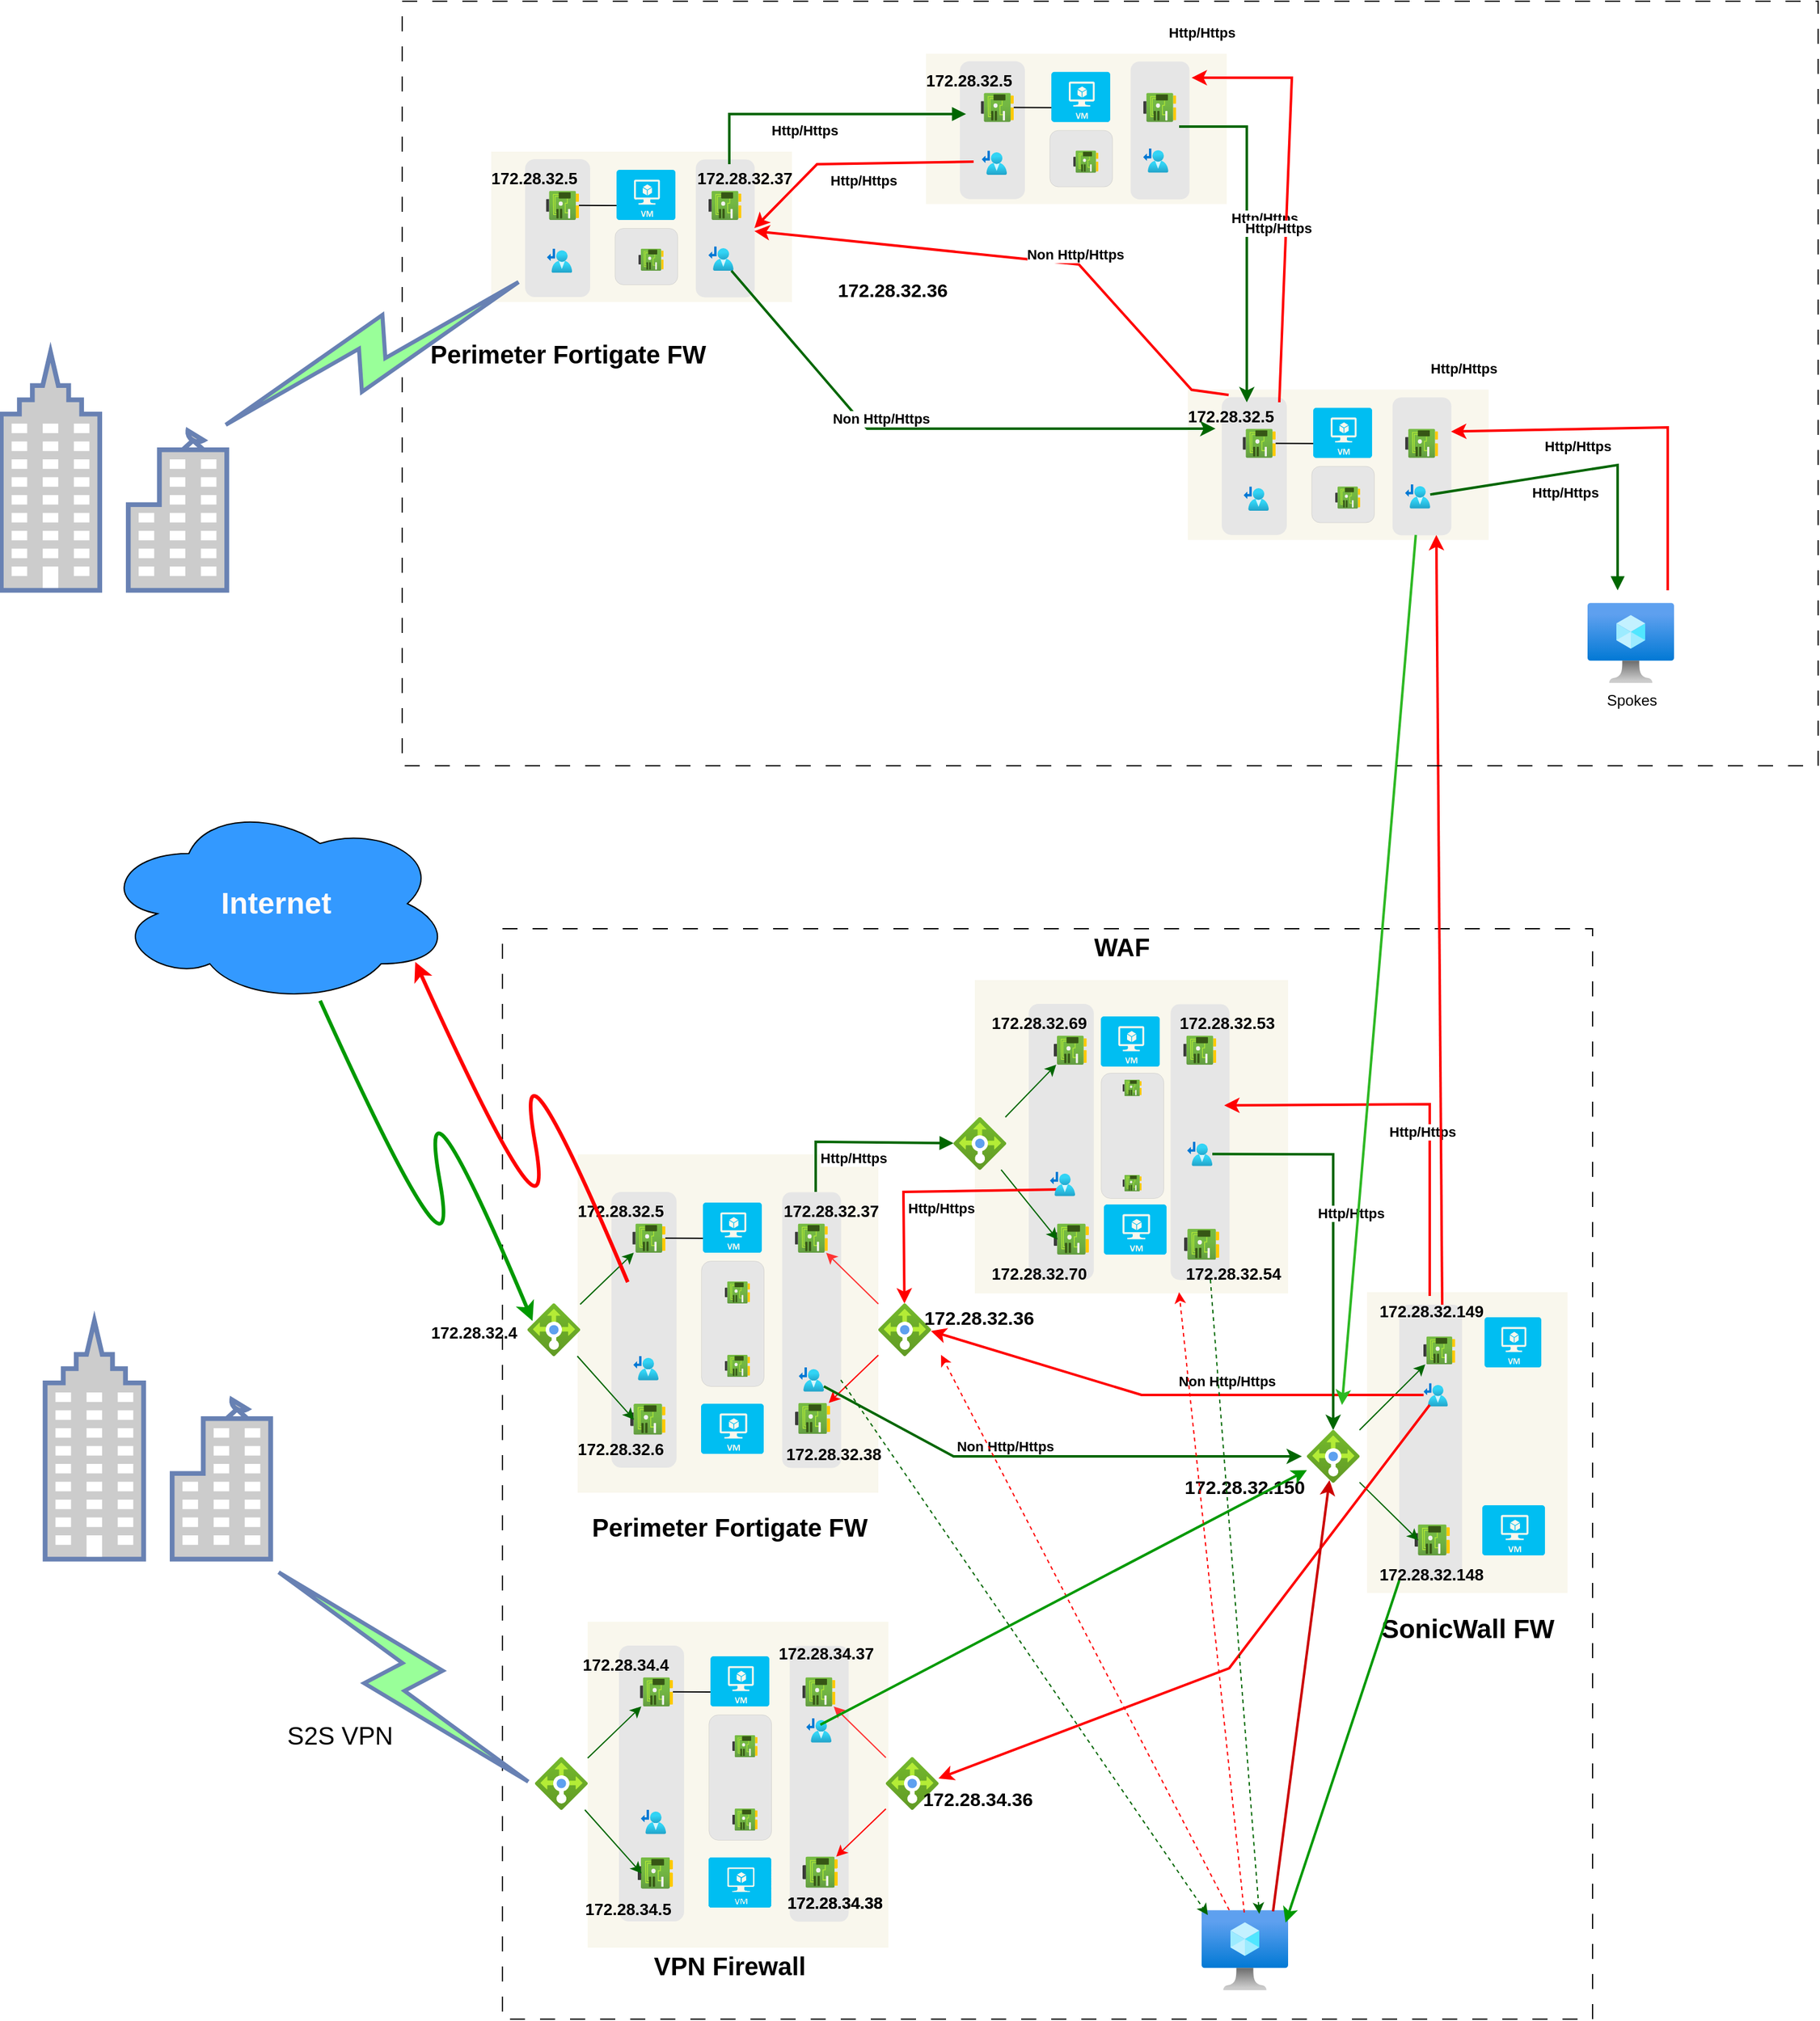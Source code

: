 <mxfile version="20.8.18" type="github">
  <diagram id="i_cl4AShtwmAQDiyPVz0" name="Page-1">
    <mxGraphModel dx="2474" dy="2064" grid="1" gridSize="10" guides="1" tooltips="1" connect="1" arrows="1" fold="1" page="1" pageScale="1" pageWidth="827" pageHeight="1169" background="#ffffff" math="0" shadow="0">
      <root>
        <mxCell id="0" />
        <mxCell id="1" parent="0" />
        <mxCell id="zKjUSq3xo2_UQNt89BO3-168" value="" style="rounded=0;whiteSpace=wrap;html=1;fillColor=#f9f7ed;strokeColor=none;" vertex="1" parent="1">
          <mxGeometry x="557.05" y="-520.176" width="240" height="120" as="geometry" />
        </mxCell>
        <mxCell id="zKjUSq3xo2_UQNt89BO3-169" value="" style="rounded=1;whiteSpace=wrap;html=1;strokeColor=none;fillColor=#E6E6E6;" vertex="1" parent="1">
          <mxGeometry x="584.05" y="-514.176" width="51.95" height="110" as="geometry" />
        </mxCell>
        <mxCell id="zKjUSq3xo2_UQNt89BO3-170" value="" style="rounded=1;whiteSpace=wrap;html=1;strokeColor=none;strokeWidth=0;fillColor=#E6E6E6;" vertex="1" parent="1">
          <mxGeometry x="720.07" y="-514.176" width="46.98" height="110" as="geometry" />
        </mxCell>
        <mxCell id="zKjUSq3xo2_UQNt89BO3-171" value="" style="verticalLabelPosition=bottom;html=1;verticalAlign=top;align=center;strokeColor=none;fillColor=#00BEF2;shape=mxgraph.azure.virtual_machine;" vertex="1" parent="1">
          <mxGeometry x="657.054" y="-505.666" width="46.98" height="40" as="geometry" />
        </mxCell>
        <mxCell id="zKjUSq3xo2_UQNt89BO3-172" value="" style="aspect=fixed;html=1;points=[];align=center;image;fontSize=12;image=img/lib/azure2/networking/Network_Interfaces.svg;strokeColor=none;" vertex="1" parent="1">
          <mxGeometry x="730.406" y="-488.886" width="26.309" height="23.217" as="geometry" />
        </mxCell>
        <mxCell id="zKjUSq3xo2_UQNt89BO3-173" value="" style="aspect=fixed;html=1;points=[];align=center;image;fontSize=12;image=img/lib/azure2/networking/Route_Tables.svg;" vertex="1" parent="1">
          <mxGeometry x="730.41" y="-444.556" width="20" height="19.38" as="geometry" />
        </mxCell>
        <mxCell id="zKjUSq3xo2_UQNt89BO3-174" value="" style="rounded=1;whiteSpace=wrap;html=1;strokeColor=default;strokeWidth=0;fillColor=#E6E6E6;" vertex="1" parent="1">
          <mxGeometry x="655.63" y="-459.176" width="50" height="45" as="geometry" />
        </mxCell>
        <mxCell id="zKjUSq3xo2_UQNt89BO3-175" value="" style="aspect=fixed;html=1;points=[];align=center;image;fontSize=12;image=img/lib/azure2/networking/Network_Interfaces.svg;" vertex="1" parent="1">
          <mxGeometry x="674.56" y="-442.826" width="20" height="17.65" as="geometry" />
        </mxCell>
        <mxCell id="zKjUSq3xo2_UQNt89BO3-176" value="" style="aspect=fixed;html=1;points=[];align=center;image;fontSize=12;image=img/lib/azure2/networking/Network_Interfaces.svg;" vertex="1" parent="1">
          <mxGeometry x="600.74" y="-488.886" width="26.309" height="23.217" as="geometry" />
        </mxCell>
        <mxCell id="zKjUSq3xo2_UQNt89BO3-177" value="" style="endArrow=none;html=1;rounded=0;shadow=0;strokeColor=#000000;strokeWidth=1;fillColor=#FF0000;entryX=0;entryY=0.712;entryDx=0;entryDy=0;entryPerimeter=0;" edge="1" parent="1" source="zKjUSq3xo2_UQNt89BO3-176" target="zKjUSq3xo2_UQNt89BO3-171">
          <mxGeometry width="50" height="50" relative="1" as="geometry">
            <mxPoint x="687.05" y="-584.176" as="sourcePoint" />
            <mxPoint x="737.05" y="-634.176" as="targetPoint" />
          </mxGeometry>
        </mxCell>
        <mxCell id="zKjUSq3xo2_UQNt89BO3-178" value="172.28.32.5" style="text;html=1;align=center;verticalAlign=middle;resizable=0;points=[];autosize=1;strokeColor=none;fillColor=none;fontStyle=1;fontSize=13;" vertex="1" parent="1">
          <mxGeometry x="546" y="-514.176" width="90" height="30" as="geometry" />
        </mxCell>
        <mxCell id="zKjUSq3xo2_UQNt89BO3-179" value="" style="aspect=fixed;html=1;points=[];align=center;image;fontSize=12;image=img/lib/azure2/networking/Route_Tables.svg;" vertex="1" parent="1">
          <mxGeometry x="601.56" y="-442.826" width="20" height="19.38" as="geometry" />
        </mxCell>
        <mxCell id="zKjUSq3xo2_UQNt89BO3-180" value="Http/Https" style="edgeLabel;html=1;align=center;verticalAlign=top;resizable=0;points=[];fontStyle=1;horizontal=1;" vertex="1" connectable="0" parent="1">
          <mxGeometry x="777.049" y="-550" as="geometry" />
        </mxCell>
        <mxCell id="zKjUSq3xo2_UQNt89BO3-155" value="" style="rounded=0;whiteSpace=wrap;html=1;fillColor=#f9f7ed;strokeColor=none;" vertex="1" parent="1">
          <mxGeometry x="348.05" y="-788.176" width="240" height="120" as="geometry" />
        </mxCell>
        <mxCell id="zKjUSq3xo2_UQNt89BO3-156" value="" style="rounded=1;whiteSpace=wrap;html=1;strokeColor=none;fillColor=#E6E6E6;" vertex="1" parent="1">
          <mxGeometry x="375.05" y="-782.176" width="51.95" height="110" as="geometry" />
        </mxCell>
        <mxCell id="zKjUSq3xo2_UQNt89BO3-157" value="" style="rounded=1;whiteSpace=wrap;html=1;strokeColor=none;strokeWidth=0;fillColor=#E6E6E6;" vertex="1" parent="1">
          <mxGeometry x="511.07" y="-782.176" width="46.98" height="110" as="geometry" />
        </mxCell>
        <mxCell id="zKjUSq3xo2_UQNt89BO3-158" value="" style="verticalLabelPosition=bottom;html=1;verticalAlign=top;align=center;strokeColor=none;fillColor=#00BEF2;shape=mxgraph.azure.virtual_machine;" vertex="1" parent="1">
          <mxGeometry x="448.054" y="-773.666" width="46.98" height="40" as="geometry" />
        </mxCell>
        <mxCell id="zKjUSq3xo2_UQNt89BO3-159" value="" style="aspect=fixed;html=1;points=[];align=center;image;fontSize=12;image=img/lib/azure2/networking/Network_Interfaces.svg;strokeColor=none;" vertex="1" parent="1">
          <mxGeometry x="521.406" y="-756.886" width="26.309" height="23.217" as="geometry" />
        </mxCell>
        <mxCell id="zKjUSq3xo2_UQNt89BO3-160" value="" style="aspect=fixed;html=1;points=[];align=center;image;fontSize=12;image=img/lib/azure2/networking/Route_Tables.svg;" vertex="1" parent="1">
          <mxGeometry x="521.41" y="-712.556" width="20" height="19.38" as="geometry" />
        </mxCell>
        <mxCell id="zKjUSq3xo2_UQNt89BO3-161" value="" style="rounded=1;whiteSpace=wrap;html=1;strokeColor=default;strokeWidth=0;fillColor=#E6E6E6;" vertex="1" parent="1">
          <mxGeometry x="446.63" y="-727.176" width="50" height="45" as="geometry" />
        </mxCell>
        <mxCell id="zKjUSq3xo2_UQNt89BO3-162" value="" style="aspect=fixed;html=1;points=[];align=center;image;fontSize=12;image=img/lib/azure2/networking/Network_Interfaces.svg;" vertex="1" parent="1">
          <mxGeometry x="465.56" y="-710.826" width="20" height="17.65" as="geometry" />
        </mxCell>
        <mxCell id="zKjUSq3xo2_UQNt89BO3-163" value="" style="aspect=fixed;html=1;points=[];align=center;image;fontSize=12;image=img/lib/azure2/networking/Network_Interfaces.svg;" vertex="1" parent="1">
          <mxGeometry x="391.74" y="-756.886" width="26.309" height="23.217" as="geometry" />
        </mxCell>
        <mxCell id="zKjUSq3xo2_UQNt89BO3-164" value="" style="endArrow=none;html=1;rounded=0;shadow=0;strokeColor=#000000;strokeWidth=1;fillColor=#FF0000;entryX=0;entryY=0.712;entryDx=0;entryDy=0;entryPerimeter=0;" edge="1" parent="1" source="zKjUSq3xo2_UQNt89BO3-163" target="zKjUSq3xo2_UQNt89BO3-158">
          <mxGeometry width="50" height="50" relative="1" as="geometry">
            <mxPoint x="478.05" y="-852.176" as="sourcePoint" />
            <mxPoint x="528.05" y="-902.176" as="targetPoint" />
          </mxGeometry>
        </mxCell>
        <mxCell id="zKjUSq3xo2_UQNt89BO3-165" value="172.28.32.5" style="text;html=1;align=center;verticalAlign=middle;resizable=0;points=[];autosize=1;strokeColor=none;fillColor=none;fontStyle=1;fontSize=13;" vertex="1" parent="1">
          <mxGeometry x="337" y="-782.176" width="90" height="30" as="geometry" />
        </mxCell>
        <mxCell id="zKjUSq3xo2_UQNt89BO3-166" value="" style="aspect=fixed;html=1;points=[];align=center;image;fontSize=12;image=img/lib/azure2/networking/Route_Tables.svg;" vertex="1" parent="1">
          <mxGeometry x="392.56" y="-710.826" width="20" height="19.38" as="geometry" />
        </mxCell>
        <mxCell id="zKjUSq3xo2_UQNt89BO3-167" value="Http/Https" style="edgeLabel;html=1;align=center;verticalAlign=top;resizable=0;points=[];fontStyle=1;horizontal=1;" vertex="1" connectable="0" parent="1">
          <mxGeometry x="568.049" y="-818" as="geometry" />
        </mxCell>
        <mxCell id="zKjUSq3xo2_UQNt89BO3-153" value="" style="whiteSpace=wrap;html=1;aspect=fixed;dashed=1;dashPattern=12 12;strokeColor=default;fillColor=none;" vertex="1" parent="1">
          <mxGeometry x="10" y="-90" width="870" height="870" as="geometry" />
        </mxCell>
        <mxCell id="_NbgPAOYJ38VF1XvK5KL-51" value="" style="whiteSpace=wrap;html=1;aspect=fixed;fontSize=24;fillColor=#f9f7ed;strokeColor=none;" parent="1" vertex="1">
          <mxGeometry x="387" y="-49" width="250" height="250" as="geometry" />
        </mxCell>
        <mxCell id="_NbgPAOYJ38VF1XvK5KL-35" value="" style="rounded=0;whiteSpace=wrap;html=1;strokeColor=none;fillColor=#f9f7ed;" parent="1" vertex="1">
          <mxGeometry x="700" y="200" width="160" height="240" as="geometry" />
        </mxCell>
        <mxCell id="_NbgPAOYJ38VF1XvK5KL-33" value="" style="rounded=0;whiteSpace=wrap;html=1;fillColor=#f9f7ed;strokeColor=none;" parent="1" vertex="1">
          <mxGeometry x="70" y="90" width="240" height="270" as="geometry" />
        </mxCell>
        <mxCell id="_NbgPAOYJ38VF1XvK5KL-31" value="" style="rounded=0;whiteSpace=wrap;html=1;dashed=1;dashPattern=1 2;fillColor=#f9f7ed;strokeColor=none;" parent="1" vertex="1">
          <mxGeometry x="78" y="463" width="240" height="260" as="geometry" />
        </mxCell>
        <mxCell id="dSrJtow9eJ3Rqq7BlYT7-24" value="" style="aspect=fixed;html=1;points=[];align=center;image;fontSize=12;image=img/lib/azure2/networking/Load_Balancers.svg;" parent="1" vertex="1">
          <mxGeometry x="30" y="209" width="42" height="42" as="geometry" />
        </mxCell>
        <mxCell id="dSrJtow9eJ3Rqq7BlYT7-30" value="" style="group;" parent="1" vertex="1" connectable="0">
          <mxGeometry x="140" y="130" width="188.58" height="213.71" as="geometry" />
        </mxCell>
        <mxCell id="dSrJtow9eJ3Rqq7BlYT7-40" value="" style="rounded=1;whiteSpace=wrap;html=1;strokeColor=none;fillColor=#E6E6E6;" parent="dSrJtow9eJ3Rqq7BlYT7-30" vertex="1">
          <mxGeometry x="-43" y="-10" width="51.95" height="220" as="geometry" />
        </mxCell>
        <mxCell id="dSrJtow9eJ3Rqq7BlYT7-34" value="" style="rounded=1;whiteSpace=wrap;html=1;strokeColor=none;strokeWidth=0;fillColor=#E6E6E6;" parent="dSrJtow9eJ3Rqq7BlYT7-30" vertex="1">
          <mxGeometry x="93.02" y="-10" width="46.98" height="220" as="geometry" />
        </mxCell>
        <mxCell id="dSrJtow9eJ3Rqq7BlYT7-3" value="" style="verticalLabelPosition=bottom;html=1;verticalAlign=top;align=center;strokeColor=none;fillColor=#00BEF2;shape=mxgraph.azure.virtual_machine;" parent="dSrJtow9eJ3Rqq7BlYT7-30" vertex="1">
          <mxGeometry x="30.004" y="-1.49" width="46.98" height="40" as="geometry" />
        </mxCell>
        <mxCell id="dSrJtow9eJ3Rqq7BlYT7-29" value="" style="aspect=fixed;html=1;points=[];align=center;image;fontSize=12;image=img/lib/azure2/networking/Network_Interfaces.svg;strokeColor=none;" parent="dSrJtow9eJ3Rqq7BlYT7-30" vertex="1">
          <mxGeometry x="103.356" y="15.29" width="26.309" height="23.217" as="geometry" />
        </mxCell>
        <mxCell id="dSrJtow9eJ3Rqq7BlYT7-25" value="" style="aspect=fixed;html=1;points=[];align=center;image;fontSize=12;image=img/lib/azure2/networking/Route_Tables.svg;" parent="dSrJtow9eJ3Rqq7BlYT7-30" vertex="1">
          <mxGeometry x="106.51" y="130" width="20" height="19.38" as="geometry" />
        </mxCell>
        <mxCell id="dSrJtow9eJ3Rqq7BlYT7-58" value="" style="rounded=1;whiteSpace=wrap;html=1;strokeColor=default;strokeWidth=0;fillColor=#E6E6E6;" parent="dSrJtow9eJ3Rqq7BlYT7-30" vertex="1">
          <mxGeometry x="28.58" y="45" width="50" height="100" as="geometry" />
        </mxCell>
        <mxCell id="dSrJtow9eJ3Rqq7BlYT7-26" value="" style="aspect=fixed;html=1;points=[];align=center;image;fontSize=12;image=img/lib/azure2/networking/Network_Interfaces.svg;" parent="dSrJtow9eJ3Rqq7BlYT7-30" vertex="1">
          <mxGeometry x="-28" y="159" width="28" height="24.71" as="geometry" />
        </mxCell>
        <mxCell id="dSrJtow9eJ3Rqq7BlYT7-31" value="" style="group;rotation=90;" parent="dSrJtow9eJ3Rqq7BlYT7-30" vertex="1" connectable="0">
          <mxGeometry x="-11.49" y="159" width="138" height="44.09" as="geometry" />
        </mxCell>
        <mxCell id="dSrJtow9eJ3Rqq7BlYT7-2" value="" style="verticalLabelPosition=bottom;html=1;verticalAlign=top;align=center;strokeColor=none;fillColor=#00BEF2;shape=mxgraph.azure.virtual_machine;" parent="dSrJtow9eJ3Rqq7BlYT7-31" vertex="1">
          <mxGeometry x="40" width="50" height="40" as="geometry" />
        </mxCell>
        <mxCell id="dSrJtow9eJ3Rqq7BlYT7-28" value="" style="aspect=fixed;html=1;points=[];align=center;image;fontSize=12;image=img/lib/azure2/networking/Network_Interfaces.svg;" parent="dSrJtow9eJ3Rqq7BlYT7-31" vertex="1">
          <mxGeometry x="115" y="-0.62" width="28" height="24.71" as="geometry" />
        </mxCell>
        <mxCell id="dSrJtow9eJ3Rqq7BlYT7-32" value="" style="aspect=fixed;html=1;points=[];align=center;image;fontSize=12;image=img/lib/azure2/networking/Network_Interfaces.svg;strokeColor=default;" parent="dSrJtow9eJ3Rqq7BlYT7-31" vertex="1">
          <mxGeometry x="59" y="-39" width="20" height="17.64" as="geometry" />
        </mxCell>
        <mxCell id="dSrJtow9eJ3Rqq7BlYT7-33" value="" style="aspect=fixed;html=1;points=[];align=center;image;fontSize=12;image=img/lib/azure2/networking/Network_Interfaces.svg;" parent="dSrJtow9eJ3Rqq7BlYT7-30" vertex="1">
          <mxGeometry x="47.51" y="61.35" width="20" height="17.65" as="geometry" />
        </mxCell>
        <mxCell id="dSrJtow9eJ3Rqq7BlYT7-27" value="" style="aspect=fixed;html=1;points=[];align=center;image;fontSize=12;image=img/lib/azure2/networking/Network_Interfaces.svg;" parent="dSrJtow9eJ3Rqq7BlYT7-30" vertex="1">
          <mxGeometry x="-26.31" y="15.29" width="26.309" height="23.217" as="geometry" />
        </mxCell>
        <mxCell id="dSrJtow9eJ3Rqq7BlYT7-137" value="" style="endArrow=none;html=1;rounded=0;shadow=0;strokeColor=#000000;strokeWidth=1;fillColor=#FF0000;entryX=0;entryY=0.712;entryDx=0;entryDy=0;entryPerimeter=0;" parent="dSrJtow9eJ3Rqq7BlYT7-30" source="dSrJtow9eJ3Rqq7BlYT7-27" target="dSrJtow9eJ3Rqq7BlYT7-3" edge="1">
          <mxGeometry width="50" height="50" relative="1" as="geometry">
            <mxPoint x="60" y="-80" as="sourcePoint" />
            <mxPoint x="110" y="-130" as="targetPoint" />
          </mxGeometry>
        </mxCell>
        <mxCell id="_NbgPAOYJ38VF1XvK5KL-57" value="172.28.32.37" style="text;html=1;align=center;verticalAlign=middle;resizable=0;points=[];autosize=1;strokeColor=none;fillColor=none;fontStyle=1;fontSize=13;" parent="dSrJtow9eJ3Rqq7BlYT7-30" vertex="1">
          <mxGeometry x="81.98" y="-10" width="100" height="30" as="geometry" />
        </mxCell>
        <mxCell id="_NbgPAOYJ38VF1XvK5KL-58" value="172.28.32.38" style="text;html=1;align=center;verticalAlign=middle;resizable=0;points=[];autosize=1;strokeColor=none;fillColor=none;fontStyle=1;fontSize=13;" parent="dSrJtow9eJ3Rqq7BlYT7-30" vertex="1">
          <mxGeometry x="83.58" y="183.71" width="100" height="30" as="geometry" />
        </mxCell>
        <mxCell id="_NbgPAOYJ38VF1XvK5KL-59" value="172.28.32.5" style="text;html=1;align=center;verticalAlign=middle;resizable=0;points=[];autosize=1;strokeColor=none;fillColor=none;fontStyle=1;fontSize=13;" parent="dSrJtow9eJ3Rqq7BlYT7-30" vertex="1">
          <mxGeometry x="-81.05" y="-10" width="90" height="30" as="geometry" />
        </mxCell>
        <mxCell id="_NbgPAOYJ38VF1XvK5KL-60" value="172.28.32.6" style="text;html=1;align=center;verticalAlign=middle;resizable=0;points=[];autosize=1;strokeColor=none;fillColor=none;fontStyle=1;fontSize=13;" parent="dSrJtow9eJ3Rqq7BlYT7-30" vertex="1">
          <mxGeometry x="-81.05" y="180" width="90" height="30" as="geometry" />
        </mxCell>
        <mxCell id="dSrJtow9eJ3Rqq7BlYT7-49" value="" style="aspect=fixed;html=1;points=[];align=center;image;fontSize=12;image=img/lib/azure2/networking/Route_Tables.svg;" parent="1" vertex="1">
          <mxGeometry x="114.51" y="251" width="20" height="19.38" as="geometry" />
        </mxCell>
        <mxCell id="dSrJtow9eJ3Rqq7BlYT7-50" value="" style="edgeStyle=none;orthogonalLoop=1;jettySize=auto;html=1;rounded=0;strokeColor=#006600;" parent="1" source="dSrJtow9eJ3Rqq7BlYT7-24" target="dSrJtow9eJ3Rqq7BlYT7-27" edge="1">
          <mxGeometry width="80" relative="1" as="geometry">
            <mxPoint x="10" y="140" as="sourcePoint" />
            <mxPoint x="90" y="140" as="targetPoint" />
            <Array as="points" />
          </mxGeometry>
        </mxCell>
        <mxCell id="dSrJtow9eJ3Rqq7BlYT7-51" value="" style="endArrow=classic;html=1;rounded=0;entryX=0.107;entryY=0.514;entryDx=0;entryDy=0;entryPerimeter=0;strokeColor=#006600;" parent="1" source="dSrJtow9eJ3Rqq7BlYT7-24" target="dSrJtow9eJ3Rqq7BlYT7-26" edge="1">
          <mxGeometry width="50" height="50" relative="1" as="geometry">
            <mxPoint x="70" y="451" as="sourcePoint" />
            <mxPoint x="120" y="401" as="targetPoint" />
          </mxGeometry>
        </mxCell>
        <mxCell id="dSrJtow9eJ3Rqq7BlYT7-55" value="" style="aspect=fixed;html=1;points=[];align=center;image;fontSize=12;image=img/lib/azure2/networking/Load_Balancers.svg;" parent="1" vertex="1">
          <mxGeometry x="310" y="209" width="42" height="42" as="geometry" />
        </mxCell>
        <mxCell id="dSrJtow9eJ3Rqq7BlYT7-56" value="" style="edgeStyle=none;orthogonalLoop=1;jettySize=auto;html=1;rounded=0;strokeColor=#FF3333;" parent="1" source="dSrJtow9eJ3Rqq7BlYT7-55" target="dSrJtow9eJ3Rqq7BlYT7-29" edge="1">
          <mxGeometry width="80" relative="1" as="geometry">
            <mxPoint x="290" y="137.98" as="sourcePoint" />
            <mxPoint x="430" y="175.029" as="targetPoint" />
            <Array as="points" />
          </mxGeometry>
        </mxCell>
        <mxCell id="dSrJtow9eJ3Rqq7BlYT7-57" value="" style="endArrow=classic;html=1;rounded=0;strokeColor=#FF0000;" parent="1" source="dSrJtow9eJ3Rqq7BlYT7-55" target="dSrJtow9eJ3Rqq7BlYT7-28" edge="1">
          <mxGeometry width="50" height="50" relative="1" as="geometry">
            <mxPoint x="350" y="448.98" as="sourcePoint" />
            <mxPoint x="432.996" y="316.971" as="targetPoint" />
          </mxGeometry>
        </mxCell>
        <mxCell id="dSrJtow9eJ3Rqq7BlYT7-59" value="" style="aspect=fixed;html=1;points=[];align=center;image;fontSize=12;image=img/lib/azure2/networking/Load_Balancers.svg;" parent="1" vertex="1">
          <mxGeometry x="370" y="60.36" width="42" height="42" as="geometry" />
        </mxCell>
        <mxCell id="dSrJtow9eJ3Rqq7BlYT7-60" value="" style="group;" parent="1" vertex="1" connectable="0">
          <mxGeometry x="450" y="-20" width="193.02" height="220" as="geometry" />
        </mxCell>
        <mxCell id="dSrJtow9eJ3Rqq7BlYT7-61" value="" style="rounded=1;whiteSpace=wrap;html=1;strokeColor=none;fillColor=#E6E6E6;" parent="dSrJtow9eJ3Rqq7BlYT7-60" vertex="1">
          <mxGeometry x="-20" y="-10" width="51.95" height="220" as="geometry" />
        </mxCell>
        <mxCell id="dSrJtow9eJ3Rqq7BlYT7-62" value="" style="rounded=1;whiteSpace=wrap;html=1;strokeColor=none;strokeWidth=0;fillColor=#E6E6E6;" parent="dSrJtow9eJ3Rqq7BlYT7-60" vertex="1">
          <mxGeometry x="93.02" y="-10" width="46.98" height="220" as="geometry" />
        </mxCell>
        <mxCell id="dSrJtow9eJ3Rqq7BlYT7-63" value="" style="verticalLabelPosition=bottom;html=1;verticalAlign=top;align=center;strokeColor=none;fillColor=#00BEF2;shape=mxgraph.azure.virtual_machine;" parent="dSrJtow9eJ3Rqq7BlYT7-60" vertex="1">
          <mxGeometry x="37.584" width="46.98" height="40" as="geometry" />
        </mxCell>
        <mxCell id="dSrJtow9eJ3Rqq7BlYT7-64" value="" style="aspect=fixed;html=1;points=[];align=center;image;fontSize=12;image=img/lib/azure2/networking/Network_Interfaces.svg;" parent="dSrJtow9eJ3Rqq7BlYT7-60" vertex="1">
          <mxGeometry y="15.29" width="26.309" height="23.217" as="geometry" />
        </mxCell>
        <mxCell id="dSrJtow9eJ3Rqq7BlYT7-65" value="" style="aspect=fixed;html=1;points=[];align=center;image;fontSize=12;image=img/lib/azure2/networking/Network_Interfaces.svg;strokeColor=none;" parent="dSrJtow9eJ3Rqq7BlYT7-60" vertex="1">
          <mxGeometry x="103.356" y="15.29" width="26.309" height="23.217" as="geometry" />
        </mxCell>
        <mxCell id="dSrJtow9eJ3Rqq7BlYT7-66" value="" style="aspect=fixed;html=1;points=[];align=center;image;fontSize=12;image=img/lib/azure2/networking/Route_Tables.svg;" parent="dSrJtow9eJ3Rqq7BlYT7-60" vertex="1">
          <mxGeometry x="106.51" y="100" width="20" height="19.38" as="geometry" />
        </mxCell>
        <mxCell id="dSrJtow9eJ3Rqq7BlYT7-67" value="" style="rounded=1;whiteSpace=wrap;html=1;strokeColor=default;strokeWidth=0;fillColor=#E6E6E6;" parent="dSrJtow9eJ3Rqq7BlYT7-60" vertex="1">
          <mxGeometry x="37.58" y="45" width="50" height="100" as="geometry" />
        </mxCell>
        <mxCell id="_NbgPAOYJ38VF1XvK5KL-69" value="172.28.32.69" style="text;html=1;align=center;verticalAlign=middle;resizable=0;points=[];autosize=1;strokeColor=none;fillColor=none;fontStyle=1;fontSize=13;" parent="dSrJtow9eJ3Rqq7BlYT7-60" vertex="1">
          <mxGeometry x="-62.42" y="-10" width="100" height="30" as="geometry" />
        </mxCell>
        <mxCell id="_NbgPAOYJ38VF1XvK5KL-70" value="172.28.32.70" style="text;html=1;align=center;verticalAlign=middle;resizable=0;points=[];autosize=1;strokeColor=none;fillColor=none;fontStyle=1;fontSize=13;" parent="dSrJtow9eJ3Rqq7BlYT7-60" vertex="1">
          <mxGeometry x="-62.42" y="190" width="100" height="30" as="geometry" />
        </mxCell>
        <mxCell id="_NbgPAOYJ38VF1XvK5KL-71" value="172.28.32.53" style="text;html=1;align=center;verticalAlign=middle;resizable=0;points=[];autosize=1;strokeColor=none;fillColor=none;fontStyle=1;fontSize=13;" parent="dSrJtow9eJ3Rqq7BlYT7-60" vertex="1">
          <mxGeometry x="87.58" y="-10" width="100" height="30" as="geometry" />
        </mxCell>
        <mxCell id="_NbgPAOYJ38VF1XvK5KL-72" value="172.28.32.54" style="text;html=1;align=center;verticalAlign=middle;resizable=0;points=[];autosize=1;strokeColor=none;fillColor=none;fontStyle=1;fontSize=13;" parent="dSrJtow9eJ3Rqq7BlYT7-60" vertex="1">
          <mxGeometry x="93.02" y="190" width="100" height="30" as="geometry" />
        </mxCell>
        <mxCell id="dSrJtow9eJ3Rqq7BlYT7-68" value="" style="group;rotation=90;" parent="1" vertex="1" connectable="0">
          <mxGeometry x="450" y="130" width="138" height="44.09" as="geometry" />
        </mxCell>
        <mxCell id="dSrJtow9eJ3Rqq7BlYT7-69" value="" style="verticalLabelPosition=bottom;html=1;verticalAlign=top;align=center;strokeColor=none;fillColor=#00BEF2;shape=mxgraph.azure.virtual_machine;" parent="dSrJtow9eJ3Rqq7BlYT7-68" vertex="1">
          <mxGeometry x="40" width="50" height="40" as="geometry" />
        </mxCell>
        <mxCell id="dSrJtow9eJ3Rqq7BlYT7-70" value="" style="aspect=fixed;html=1;points=[];align=center;image;fontSize=12;image=img/lib/azure2/networking/Network_Interfaces.svg;" parent="dSrJtow9eJ3Rqq7BlYT7-68" vertex="1">
          <mxGeometry y="15.29" width="28" height="24.71" as="geometry" />
        </mxCell>
        <mxCell id="dSrJtow9eJ3Rqq7BlYT7-71" value="" style="aspect=fixed;html=1;points=[];align=center;image;fontSize=12;image=img/lib/azure2/networking/Network_Interfaces.svg;" parent="dSrJtow9eJ3Rqq7BlYT7-68" vertex="1">
          <mxGeometry x="104" y="19.38" width="28" height="24.71" as="geometry" />
        </mxCell>
        <mxCell id="dSrJtow9eJ3Rqq7BlYT7-72" value="" style="aspect=fixed;html=1;points=[];align=center;image;fontSize=12;image=img/lib/azure2/networking/Network_Interfaces.svg;strokeColor=default;" parent="1" vertex="1">
          <mxGeometry x="505" y="106.36" width="15" height="13.23" as="geometry" />
        </mxCell>
        <mxCell id="dSrJtow9eJ3Rqq7BlYT7-73" value="" style="aspect=fixed;html=1;points=[];align=center;image;fontSize=12;image=img/lib/azure2/networking/Network_Interfaces.svg;" parent="1" vertex="1">
          <mxGeometry x="505" y="30.35" width="15" height="13.24" as="geometry" />
        </mxCell>
        <mxCell id="dSrJtow9eJ3Rqq7BlYT7-75" value="" style="edgeStyle=none;orthogonalLoop=1;jettySize=auto;html=1;rounded=0;strokeColor=#006600;" parent="1" source="dSrJtow9eJ3Rqq7BlYT7-59" target="dSrJtow9eJ3Rqq7BlYT7-64" edge="1">
          <mxGeometry width="80" relative="1" as="geometry">
            <mxPoint x="310" y="-21" as="sourcePoint" />
            <mxPoint x="390" y="-21" as="targetPoint" />
            <Array as="points" />
          </mxGeometry>
        </mxCell>
        <mxCell id="dSrJtow9eJ3Rqq7BlYT7-76" value="" style="endArrow=classic;html=1;rounded=0;entryX=0.107;entryY=0.514;entryDx=0;entryDy=0;entryPerimeter=0;strokeColor=#006600;" parent="1" source="dSrJtow9eJ3Rqq7BlYT7-59" target="dSrJtow9eJ3Rqq7BlYT7-70" edge="1">
          <mxGeometry width="50" height="50" relative="1" as="geometry">
            <mxPoint x="370" y="290" as="sourcePoint" />
            <mxPoint x="420" y="240" as="targetPoint" />
          </mxGeometry>
        </mxCell>
        <mxCell id="dSrJtow9eJ3Rqq7BlYT7-101" value="" style="aspect=fixed;html=1;points=[];align=center;image;fontSize=12;image=img/lib/azure2/networking/Load_Balancers.svg;" parent="1" vertex="1">
          <mxGeometry x="652" y="310" width="42" height="42" as="geometry" />
        </mxCell>
        <mxCell id="dSrJtow9eJ3Rqq7BlYT7-102" value="" style="group;" parent="1" vertex="1" connectable="0">
          <mxGeometry x="745" y="220" width="135" height="220" as="geometry" />
        </mxCell>
        <mxCell id="dSrJtow9eJ3Rqq7BlYT7-103" value="" style="rounded=1;whiteSpace=wrap;html=1;strokeColor=none;fillColor=#E6E6E6;" parent="dSrJtow9eJ3Rqq7BlYT7-102" vertex="1">
          <mxGeometry x="-19.286" y="-10" width="50.095" height="220" as="geometry" />
        </mxCell>
        <mxCell id="dSrJtow9eJ3Rqq7BlYT7-105" value="" style="verticalLabelPosition=bottom;html=1;verticalAlign=top;align=center;strokeColor=none;fillColor=#00BEF2;shape=mxgraph.azure.virtual_machine;" parent="dSrJtow9eJ3Rqq7BlYT7-102" vertex="1">
          <mxGeometry x="48.777" width="45.302" height="40" as="geometry" />
        </mxCell>
        <mxCell id="dSrJtow9eJ3Rqq7BlYT7-106" value="" style="aspect=fixed;html=1;points=[];align=center;image;fontSize=12;image=img/lib/azure2/networking/Network_Interfaces.svg;" parent="dSrJtow9eJ3Rqq7BlYT7-102" vertex="1">
          <mxGeometry y="15.29" width="25.369" height="22.388" as="geometry" />
        </mxCell>
        <mxCell id="dSrJtow9eJ3Rqq7BlYT7-116" value="" style="aspect=fixed;html=1;points=[];align=center;image;fontSize=12;image=img/lib/azure2/networking/Route_Tables.svg;" parent="dSrJtow9eJ3Rqq7BlYT7-102" vertex="1">
          <mxGeometry x="0.145" y="52.62" width="19.286" height="18.688" as="geometry" />
        </mxCell>
        <mxCell id="_NbgPAOYJ38VF1XvK5KL-55" value="172.28.32.149" style="text;html=1;align=center;verticalAlign=middle;resizable=0;points=[];autosize=1;strokeColor=none;fillColor=none;fontStyle=1;fontSize=13;" parent="dSrJtow9eJ3Rqq7BlYT7-102" vertex="1">
          <mxGeometry x="-49.24" y="-20" width="110" height="30" as="geometry" />
        </mxCell>
        <mxCell id="_NbgPAOYJ38VF1XvK5KL-56" value="172.28.32.148" style="text;html=1;align=center;verticalAlign=middle;resizable=0;points=[];autosize=1;strokeColor=none;fillColor=none;fontStyle=1;fontSize=13;" parent="dSrJtow9eJ3Rqq7BlYT7-102" vertex="1">
          <mxGeometry x="-49.24" y="190" width="110" height="30" as="geometry" />
        </mxCell>
        <mxCell id="dSrJtow9eJ3Rqq7BlYT7-110" value="" style="group;rotation=90;" parent="1" vertex="1" connectable="0">
          <mxGeometry x="738" y="370" width="138" height="44.09" as="geometry" />
        </mxCell>
        <mxCell id="dSrJtow9eJ3Rqq7BlYT7-111" value="" style="verticalLabelPosition=bottom;html=1;verticalAlign=top;align=center;strokeColor=none;fillColor=#00BEF2;shape=mxgraph.azure.virtual_machine;" parent="dSrJtow9eJ3Rqq7BlYT7-110" vertex="1">
          <mxGeometry x="54" width="50" height="40" as="geometry" />
        </mxCell>
        <mxCell id="dSrJtow9eJ3Rqq7BlYT7-112" value="" style="aspect=fixed;html=1;points=[];align=center;image;fontSize=12;image=img/lib/azure2/networking/Network_Interfaces.svg;" parent="dSrJtow9eJ3Rqq7BlYT7-110" vertex="1">
          <mxGeometry y="15.29" width="28" height="24.71" as="geometry" />
        </mxCell>
        <mxCell id="dSrJtow9eJ3Rqq7BlYT7-117" value="" style="edgeStyle=none;orthogonalLoop=1;jettySize=auto;html=1;rounded=0;strokeColor=#006600;" parent="1" source="dSrJtow9eJ3Rqq7BlYT7-101" target="dSrJtow9eJ3Rqq7BlYT7-106" edge="1">
          <mxGeometry width="80" relative="1" as="geometry">
            <mxPoint x="600" y="219" as="sourcePoint" />
            <mxPoint x="680" y="219" as="targetPoint" />
            <Array as="points" />
          </mxGeometry>
        </mxCell>
        <mxCell id="dSrJtow9eJ3Rqq7BlYT7-118" value="" style="endArrow=classic;html=1;rounded=0;entryX=0.107;entryY=0.514;entryDx=0;entryDy=0;entryPerimeter=0;strokeColor=#006600;" parent="1" source="dSrJtow9eJ3Rqq7BlYT7-101" target="dSrJtow9eJ3Rqq7BlYT7-112" edge="1">
          <mxGeometry width="50" height="50" relative="1" as="geometry">
            <mxPoint x="660" y="530" as="sourcePoint" />
            <mxPoint x="710" y="480" as="targetPoint" />
          </mxGeometry>
        </mxCell>
        <mxCell id="dSrJtow9eJ3Rqq7BlYT7-122" value="" style="endArrow=classic;html=1;rounded=0;strokeColor=#006600;fillColor=#006600;entryX=-0.095;entryY=0.5;entryDx=0;entryDy=0;entryPerimeter=0;strokeWidth=2;" parent="1" source="dSrJtow9eJ3Rqq7BlYT7-25" target="dSrJtow9eJ3Rqq7BlYT7-101" edge="1">
          <mxGeometry width="50" height="50" relative="1" as="geometry">
            <mxPoint x="276.51" y="249.19" as="sourcePoint" />
            <mxPoint x="586.51" y="249.19" as="targetPoint" />
            <Array as="points">
              <mxPoint x="370" y="331" />
            </Array>
          </mxGeometry>
        </mxCell>
        <mxCell id="dSrJtow9eJ3Rqq7BlYT7-123" value="Non Http/Https" style="edgeLabel;html=1;align=center;verticalAlign=top;resizable=0;points=[];fontStyle=1;horizontal=1;" parent="dSrJtow9eJ3Rqq7BlYT7-122" vertex="1" connectable="0">
          <mxGeometry x="-0.245" relative="1" as="geometry">
            <mxPoint x="9" y="-21" as="offset" />
          </mxGeometry>
        </mxCell>
        <mxCell id="dSrJtow9eJ3Rqq7BlYT7-124" value="" style="endArrow=classic;html=1;rounded=0;strokeColor=#FF0000;fillColor=#FF0000;entryX=1;entryY=0.524;entryDx=0;entryDy=0;entryPerimeter=0;strokeWidth=2;" parent="1" source="dSrJtow9eJ3Rqq7BlYT7-116" target="dSrJtow9eJ3Rqq7BlYT7-55" edge="1">
          <mxGeometry width="50" height="50" relative="1" as="geometry">
            <mxPoint x="480" y="470" as="sourcePoint" />
            <mxPoint x="851.5" y="551.81" as="targetPoint" />
            <Array as="points">
              <mxPoint x="520" y="282" />
            </Array>
          </mxGeometry>
        </mxCell>
        <mxCell id="dSrJtow9eJ3Rqq7BlYT7-125" value="Non Http/Https" style="edgeLabel;html=1;align=center;verticalAlign=top;resizable=0;points=[];fontStyle=1;horizontal=1;" parent="dSrJtow9eJ3Rqq7BlYT7-124" vertex="1" connectable="0">
          <mxGeometry x="-0.245" relative="1" as="geometry">
            <mxPoint x="-6" y="-24" as="offset" />
          </mxGeometry>
        </mxCell>
        <mxCell id="dSrJtow9eJ3Rqq7BlYT7-126" value="" style="endArrow=block;html=1;rounded=0;strokeColor=#006600;fillColor=#006600;strokeWidth=2;shadow=0;" parent="1" target="dSrJtow9eJ3Rqq7BlYT7-59" edge="1">
          <mxGeometry width="50" height="50" relative="1" as="geometry">
            <mxPoint x="260" y="120" as="sourcePoint" />
            <mxPoint x="340" y="70" as="targetPoint" />
            <Array as="points">
              <mxPoint x="260" y="80" />
            </Array>
          </mxGeometry>
        </mxCell>
        <mxCell id="dSrJtow9eJ3Rqq7BlYT7-127" value="Http/Https" style="edgeLabel;html=1;align=center;verticalAlign=top;resizable=0;points=[];fontStyle=1;horizontal=1;" parent="dSrJtow9eJ3Rqq7BlYT7-126" vertex="1" connectable="0">
          <mxGeometry x="-0.245" relative="1" as="geometry">
            <mxPoint x="13" as="offset" />
          </mxGeometry>
        </mxCell>
        <mxCell id="dSrJtow9eJ3Rqq7BlYT7-130" value="" style="endArrow=classic;html=1;rounded=0;strokeColor=#FF0000;fillColor=#FF0000;exitX=0.4;exitY=0.722;exitDx=0;exitDy=0;exitPerimeter=0;strokeWidth=2;" parent="1" source="dSrJtow9eJ3Rqq7BlYT7-145" target="dSrJtow9eJ3Rqq7BlYT7-55" edge="1">
          <mxGeometry width="50" height="50" relative="1" as="geometry">
            <mxPoint x="434.984" y="170.0" as="sourcePoint" />
            <mxPoint x="347.02" y="182.992" as="targetPoint" />
            <Array as="points">
              <mxPoint x="330" y="120" />
            </Array>
          </mxGeometry>
        </mxCell>
        <mxCell id="dSrJtow9eJ3Rqq7BlYT7-131" value="Http/Https" style="edgeLabel;html=1;align=center;verticalAlign=top;resizable=0;points=[];fontStyle=1;horizontal=1;" parent="dSrJtow9eJ3Rqq7BlYT7-130" vertex="1" connectable="0">
          <mxGeometry x="-0.245" relative="1" as="geometry">
            <mxPoint x="-14" y="1" as="offset" />
          </mxGeometry>
        </mxCell>
        <mxCell id="dSrJtow9eJ3Rqq7BlYT7-134" value="" style="endArrow=classic;html=1;rounded=0;strokeColor=#006600;fillColor=#006600;strokeWidth=2;" parent="1" source="dSrJtow9eJ3Rqq7BlYT7-66" target="dSrJtow9eJ3Rqq7BlYT7-101" edge="1">
          <mxGeometry width="50" height="50" relative="1" as="geometry">
            <mxPoint x="740" y="80" as="sourcePoint" />
            <mxPoint x="1111.5" y="161.81" as="targetPoint" />
            <Array as="points">
              <mxPoint x="673" y="90" />
            </Array>
          </mxGeometry>
        </mxCell>
        <mxCell id="dSrJtow9eJ3Rqq7BlYT7-135" value="Http/Https" style="edgeLabel;html=1;align=center;verticalAlign=top;resizable=0;points=[];fontStyle=1;horizontal=1;" parent="dSrJtow9eJ3Rqq7BlYT7-134" vertex="1" connectable="0">
          <mxGeometry x="-0.245" relative="1" as="geometry">
            <mxPoint x="14" y="11" as="offset" />
          </mxGeometry>
        </mxCell>
        <mxCell id="dSrJtow9eJ3Rqq7BlYT7-139" value="Internet" style="ellipse;shape=cloud;whiteSpace=wrap;html=1;align=center;fillColor=#3399FF;fontColor=#FFFAFB;fontStyle=1;fontSize=24;" parent="1" vertex="1">
          <mxGeometry x="-310" y="-190" width="279" height="160" as="geometry" />
        </mxCell>
        <mxCell id="dSrJtow9eJ3Rqq7BlYT7-144" value="" style="curved=1;endArrow=classic;html=1;rounded=0;entryX=0.095;entryY=0.333;entryDx=0;entryDy=0;entryPerimeter=0;strokeWidth=3;strokeColor=#009900;endFill=1;startArrow=none;startFill=0;" parent="1" source="dSrJtow9eJ3Rqq7BlYT7-139" target="dSrJtow9eJ3Rqq7BlYT7-24" edge="1">
          <mxGeometry width="50" height="50" relative="1" as="geometry">
            <mxPoint x="-84" y="180" as="sourcePoint" />
            <mxPoint x="-34" y="130" as="targetPoint" />
            <Array as="points">
              <mxPoint x="-20" y="223" />
              <mxPoint x="-60" />
            </Array>
          </mxGeometry>
        </mxCell>
        <mxCell id="dSrJtow9eJ3Rqq7BlYT7-145" value="" style="aspect=fixed;html=1;points=[];align=center;image;fontSize=12;image=img/lib/azure2/networking/Route_Tables.svg;" parent="1" vertex="1">
          <mxGeometry x="447" y="104" width="20" height="19.38" as="geometry" />
        </mxCell>
        <mxCell id="dSrJtow9eJ3Rqq7BlYT7-147" value="" style="endArrow=classic;html=1;rounded=0;strokeColor=#FF0000;fillColor=#FF0000;entryX=0.915;entryY=0.368;entryDx=0;entryDy=0;entryPerimeter=0;strokeWidth=2;exitX=0.485;exitY=-0.032;exitDx=0;exitDy=0;exitPerimeter=0;" parent="1" source="dSrJtow9eJ3Rqq7BlYT7-103" target="dSrJtow9eJ3Rqq7BlYT7-62" edge="1">
          <mxGeometry width="50" height="50" relative="1" as="geometry">
            <mxPoint x="810" as="sourcePoint" />
            <mxPoint x="416.855" y="-50.957" as="targetPoint" />
            <Array as="points">
              <mxPoint x="750" y="50" />
            </Array>
          </mxGeometry>
        </mxCell>
        <mxCell id="dSrJtow9eJ3Rqq7BlYT7-148" value="Http/Https" style="edgeLabel;html=1;align=center;verticalAlign=top;resizable=0;points=[];fontStyle=1;horizontal=1;" parent="dSrJtow9eJ3Rqq7BlYT7-147" vertex="1" connectable="0">
          <mxGeometry x="-0.245" relative="1" as="geometry">
            <mxPoint x="-6" y="-24" as="offset" />
          </mxGeometry>
        </mxCell>
        <mxCell id="_NbgPAOYJ38VF1XvK5KL-1" value="" style="aspect=fixed;html=1;points=[];align=center;image;fontSize=12;image=img/lib/azure2/compute/Virtual_Machine.svg;" parent="1" vertex="1">
          <mxGeometry x="568" y="693" width="69" height="64" as="geometry" />
        </mxCell>
        <mxCell id="_NbgPAOYJ38VF1XvK5KL-2" value="" style="endArrow=classic;html=1;rounded=0;strokeColor=#FF0000;dashed=1;exitX=0.319;exitY=0;exitDx=0;exitDy=0;exitPerimeter=0;" parent="1" source="_NbgPAOYJ38VF1XvK5KL-1" edge="1">
          <mxGeometry width="50" height="50" relative="1" as="geometry">
            <mxPoint x="590" y="550" as="sourcePoint" />
            <mxPoint x="360" y="250" as="targetPoint" />
          </mxGeometry>
        </mxCell>
        <mxCell id="_NbgPAOYJ38VF1XvK5KL-4" value="172.28.32.150" style="text;html=1;align=center;verticalAlign=middle;resizable=0;points=[];autosize=1;strokeColor=none;fillColor=none;fontStyle=1;fontSize=15;" parent="1" vertex="1">
          <mxGeometry x="542" y="340" width="120" height="30" as="geometry" />
        </mxCell>
        <mxCell id="_NbgPAOYJ38VF1XvK5KL-5" value="172.28.32.36" style="text;html=1;align=center;verticalAlign=middle;resizable=0;points=[];autosize=1;strokeColor=none;fillColor=none;fontStyle=1;fontSize=15;" parent="1" vertex="1">
          <mxGeometry x="335" y="205" width="110" height="30" as="geometry" />
        </mxCell>
        <mxCell id="_NbgPAOYJ38VF1XvK5KL-6" value="" style="aspect=fixed;html=1;points=[];align=center;image;fontSize=12;image=img/lib/azure2/networking/Load_Balancers.svg;" parent="1" vertex="1">
          <mxGeometry x="36" y="571.004" width="42" height="42" as="geometry" />
        </mxCell>
        <mxCell id="_NbgPAOYJ38VF1XvK5KL-7" value="" style="group;" parent="1" vertex="1" connectable="0">
          <mxGeometry x="146" y="492.004" width="178.58" height="220.996" as="geometry" />
        </mxCell>
        <mxCell id="_NbgPAOYJ38VF1XvK5KL-8" value="" style="rounded=1;whiteSpace=wrap;html=1;strokeColor=none;fillColor=#E6E6E6;" parent="_NbgPAOYJ38VF1XvK5KL-7" vertex="1">
          <mxGeometry x="-43" y="-10" width="51.95" height="220" as="geometry" />
        </mxCell>
        <mxCell id="_NbgPAOYJ38VF1XvK5KL-9" value="" style="rounded=1;whiteSpace=wrap;html=1;strokeColor=none;strokeWidth=0;fillColor=#E6E6E6;" parent="_NbgPAOYJ38VF1XvK5KL-7" vertex="1">
          <mxGeometry x="93.02" y="-10" width="46.98" height="220" as="geometry" />
        </mxCell>
        <mxCell id="_NbgPAOYJ38VF1XvK5KL-12" value="" style="aspect=fixed;html=1;points=[];align=center;image;fontSize=12;image=img/lib/azure2/networking/Route_Tables.svg;" parent="_NbgPAOYJ38VF1XvK5KL-7" vertex="1">
          <mxGeometry x="106.51" y="48" width="20" height="19.38" as="geometry" />
        </mxCell>
        <mxCell id="_NbgPAOYJ38VF1XvK5KL-13" value="" style="rounded=1;whiteSpace=wrap;html=1;strokeColor=default;strokeWidth=0;fillColor=#E6E6E6;" parent="_NbgPAOYJ38VF1XvK5KL-7" vertex="1">
          <mxGeometry x="28.58" y="45" width="50" height="100" as="geometry" />
        </mxCell>
        <mxCell id="_NbgPAOYJ38VF1XvK5KL-14" value="" style="aspect=fixed;html=1;points=[];align=center;image;fontSize=12;image=img/lib/azure2/networking/Network_Interfaces.svg;" parent="_NbgPAOYJ38VF1XvK5KL-7" vertex="1">
          <mxGeometry x="-28" y="159" width="28" height="24.71" as="geometry" />
        </mxCell>
        <mxCell id="_NbgPAOYJ38VF1XvK5KL-15" value="" style="group;rotation=90;" parent="_NbgPAOYJ38VF1XvK5KL-7" vertex="1" connectable="0">
          <mxGeometry x="-11.49" y="159" width="138" height="44.09" as="geometry" />
        </mxCell>
        <mxCell id="_NbgPAOYJ38VF1XvK5KL-16" value="" style="verticalLabelPosition=bottom;html=1;verticalAlign=top;align=center;strokeColor=none;fillColor=#00BEF2;shape=mxgraph.azure.virtual_machine;" parent="_NbgPAOYJ38VF1XvK5KL-15" vertex="1">
          <mxGeometry x="40" width="50" height="40" as="geometry" />
        </mxCell>
        <mxCell id="_NbgPAOYJ38VF1XvK5KL-17" value="" style="aspect=fixed;html=1;points=[];align=center;image;fontSize=12;image=img/lib/azure2/networking/Network_Interfaces.svg;" parent="_NbgPAOYJ38VF1XvK5KL-15" vertex="1">
          <mxGeometry x="115" y="-0.62" width="28" height="24.71" as="geometry" />
        </mxCell>
        <mxCell id="_NbgPAOYJ38VF1XvK5KL-18" value="" style="aspect=fixed;html=1;points=[];align=center;image;fontSize=12;image=img/lib/azure2/networking/Network_Interfaces.svg;strokeColor=default;" parent="_NbgPAOYJ38VF1XvK5KL-15" vertex="1">
          <mxGeometry x="59" y="-39" width="20" height="17.64" as="geometry" />
        </mxCell>
        <mxCell id="ZrtazizJmSrfFoZekFq1-2" value="" style="aspect=fixed;html=1;points=[];align=center;image;fontSize=12;image=img/lib/azure2/networking/Network_Interfaces.svg;" parent="_NbgPAOYJ38VF1XvK5KL-15" vertex="1">
          <mxGeometry x="-16.51" width="28" height="24.71" as="geometry" />
        </mxCell>
        <mxCell id="ZrtazizJmSrfFoZekFq1-3" value="" style="group;rotation=90;" parent="_NbgPAOYJ38VF1XvK5KL-15" vertex="1" connectable="0">
          <mxGeometry width="138" height="44.09" as="geometry" />
        </mxCell>
        <mxCell id="ZrtazizJmSrfFoZekFq1-4" value="" style="verticalLabelPosition=bottom;html=1;verticalAlign=top;align=center;strokeColor=none;fillColor=#00BEF2;shape=mxgraph.azure.virtual_machine;" parent="ZrtazizJmSrfFoZekFq1-3" vertex="1">
          <mxGeometry x="40" width="50" height="40" as="geometry" />
        </mxCell>
        <mxCell id="ZrtazizJmSrfFoZekFq1-5" value="" style="aspect=fixed;html=1;points=[];align=center;image;fontSize=12;image=img/lib/azure2/networking/Network_Interfaces.svg;" parent="ZrtazizJmSrfFoZekFq1-3" vertex="1">
          <mxGeometry x="115" y="-0.62" width="28" height="24.71" as="geometry" />
        </mxCell>
        <mxCell id="ZrtazizJmSrfFoZekFq1-6" value="" style="aspect=fixed;html=1;points=[];align=center;image;fontSize=12;image=img/lib/azure2/networking/Network_Interfaces.svg;strokeColor=default;" parent="ZrtazizJmSrfFoZekFq1-3" vertex="1">
          <mxGeometry x="59" y="-39" width="20" height="17.64" as="geometry" />
        </mxCell>
        <mxCell id="ZrtazizJmSrfFoZekFq1-7" value="" style="aspect=fixed;html=1;points=[];align=center;image;fontSize=12;image=img/lib/azure2/networking/Network_Interfaces.svg;" parent="ZrtazizJmSrfFoZekFq1-3" vertex="1">
          <mxGeometry x="-16.51" width="28" height="24.71" as="geometry" />
        </mxCell>
        <mxCell id="_NbgPAOYJ38VF1XvK5KL-19" value="" style="aspect=fixed;html=1;points=[];align=center;image;fontSize=12;image=img/lib/azure2/networking/Network_Interfaces.svg;" parent="_NbgPAOYJ38VF1XvK5KL-7" vertex="1">
          <mxGeometry x="47.51" y="61.35" width="20" height="17.65" as="geometry" />
        </mxCell>
        <mxCell id="_NbgPAOYJ38VF1XvK5KL-20" value="" style="aspect=fixed;html=1;points=[];align=center;image;fontSize=12;image=img/lib/azure2/networking/Network_Interfaces.svg;" parent="_NbgPAOYJ38VF1XvK5KL-7" vertex="1">
          <mxGeometry x="-26.31" y="15.29" width="26.309" height="23.217" as="geometry" />
        </mxCell>
        <mxCell id="_NbgPAOYJ38VF1XvK5KL-21" value="" style="endArrow=none;html=1;rounded=0;shadow=0;strokeColor=#000000;strokeWidth=1;fillColor=#FF0000;entryX=0;entryY=0.712;entryDx=0;entryDy=0;entryPerimeter=0;" parent="_NbgPAOYJ38VF1XvK5KL-7" source="_NbgPAOYJ38VF1XvK5KL-20" target="_NbgPAOYJ38VF1XvK5KL-10" edge="1">
          <mxGeometry width="50" height="50" relative="1" as="geometry">
            <mxPoint x="60" y="-80" as="sourcePoint" />
            <mxPoint x="110" y="-130" as="targetPoint" />
          </mxGeometry>
        </mxCell>
        <mxCell id="_NbgPAOYJ38VF1XvK5KL-62" value="172.28.34.38" style="text;html=1;align=center;verticalAlign=middle;resizable=0;points=[];autosize=1;strokeColor=none;fillColor=none;fontStyle=1;fontSize=13;" parent="_NbgPAOYJ38VF1XvK5KL-7" vertex="1">
          <mxGeometry x="78.58" y="179.996" width="100" height="30" as="geometry" />
        </mxCell>
        <mxCell id="_NbgPAOYJ38VF1XvK5KL-64" value="172.28.34.5" style="text;html=1;align=center;verticalAlign=middle;resizable=0;points=[];autosize=1;strokeColor=none;fillColor=none;fontStyle=1;fontSize=13;" parent="_NbgPAOYJ38VF1XvK5KL-7" vertex="1">
          <mxGeometry x="-81.05" y="184.996" width="90" height="30" as="geometry" />
        </mxCell>
        <mxCell id="_NbgPAOYJ38VF1XvK5KL-63" value="172.28.34.4" style="text;html=1;align=center;verticalAlign=middle;resizable=0;points=[];autosize=1;strokeColor=none;fillColor=none;fontStyle=1;fontSize=13;" parent="_NbgPAOYJ38VF1XvK5KL-7" vertex="1">
          <mxGeometry x="-83" y="-10.004" width="90" height="30" as="geometry" />
        </mxCell>
        <mxCell id="ZrtazizJmSrfFoZekFq1-1" value="" style="group" parent="_NbgPAOYJ38VF1XvK5KL-7" vertex="1" connectable="0">
          <mxGeometry x="30.004" y="-1.49" width="99.661" height="40" as="geometry" />
        </mxCell>
        <mxCell id="_NbgPAOYJ38VF1XvK5KL-10" value="" style="verticalLabelPosition=bottom;html=1;verticalAlign=top;align=center;strokeColor=none;fillColor=#00BEF2;shape=mxgraph.azure.virtual_machine;" parent="ZrtazizJmSrfFoZekFq1-1" vertex="1">
          <mxGeometry width="46.98" height="40" as="geometry" />
        </mxCell>
        <mxCell id="_NbgPAOYJ38VF1XvK5KL-11" value="" style="aspect=fixed;html=1;points=[];align=center;image;fontSize=12;image=img/lib/azure2/networking/Network_Interfaces.svg;strokeColor=none;" parent="ZrtazizJmSrfFoZekFq1-1" vertex="1">
          <mxGeometry x="73.352" y="16.78" width="26.309" height="23.217" as="geometry" />
        </mxCell>
        <mxCell id="ZrtazizJmSrfFoZekFq1-16" value="" style="group" parent="_NbgPAOYJ38VF1XvK5KL-7" vertex="1" connectable="0">
          <mxGeometry x="-28" y="158.38" width="206.58" height="51.616" as="geometry" />
        </mxCell>
        <mxCell id="ZrtazizJmSrfFoZekFq1-8" value="" style="aspect=fixed;html=1;points=[];align=center;image;fontSize=12;image=img/lib/azure2/networking/Network_Interfaces.svg;" parent="ZrtazizJmSrfFoZekFq1-16" vertex="1">
          <mxGeometry y="0.62" width="28" height="24.71" as="geometry" />
        </mxCell>
        <mxCell id="ZrtazizJmSrfFoZekFq1-9" value="" style="verticalLabelPosition=bottom;html=1;verticalAlign=top;align=center;strokeColor=none;fillColor=#00BEF2;shape=mxgraph.azure.virtual_machine;" parent="ZrtazizJmSrfFoZekFq1-16" vertex="1">
          <mxGeometry x="56.51" y="0.62" width="50" height="40" as="geometry" />
        </mxCell>
        <mxCell id="ZrtazizJmSrfFoZekFq1-10" value="" style="aspect=fixed;html=1;points=[];align=center;image;fontSize=12;image=img/lib/azure2/networking/Network_Interfaces.svg;" parent="ZrtazizJmSrfFoZekFq1-16" vertex="1">
          <mxGeometry x="131.51" width="28" height="24.71" as="geometry" />
        </mxCell>
        <mxCell id="ZrtazizJmSrfFoZekFq1-11" value="" style="aspect=fixed;html=1;points=[];align=center;image;fontSize=12;image=img/lib/azure2/networking/Network_Interfaces.svg;" parent="ZrtazizJmSrfFoZekFq1-16" vertex="1">
          <mxGeometry y="0.62" width="28" height="24.71" as="geometry" />
        </mxCell>
        <mxCell id="ZrtazizJmSrfFoZekFq1-12" value="" style="verticalLabelPosition=bottom;html=1;verticalAlign=top;align=center;strokeColor=none;fillColor=#00BEF2;shape=mxgraph.azure.virtual_machine;" parent="ZrtazizJmSrfFoZekFq1-16" vertex="1">
          <mxGeometry x="56.51" y="0.62" width="50" height="40" as="geometry" />
        </mxCell>
        <mxCell id="ZrtazizJmSrfFoZekFq1-13" value="" style="aspect=fixed;html=1;points=[];align=center;image;fontSize=12;image=img/lib/azure2/networking/Network_Interfaces.svg;" parent="ZrtazizJmSrfFoZekFq1-16" vertex="1">
          <mxGeometry x="131.51" width="28" height="24.71" as="geometry" />
        </mxCell>
        <mxCell id="ZrtazizJmSrfFoZekFq1-14" value="" style="aspect=fixed;html=1;points=[];align=center;image;fontSize=12;image=img/lib/azure2/networking/Network_Interfaces.svg;" parent="ZrtazizJmSrfFoZekFq1-16" vertex="1">
          <mxGeometry y="0.62" width="28" height="24.71" as="geometry" />
        </mxCell>
        <mxCell id="ZrtazizJmSrfFoZekFq1-15" value="172.28.34.38" style="text;html=1;align=center;verticalAlign=middle;resizable=0;points=[];autosize=1;strokeColor=none;fillColor=none;fontStyle=1;fontSize=13;" parent="ZrtazizJmSrfFoZekFq1-16" vertex="1">
          <mxGeometry x="106.58" y="21.616" width="100" height="30" as="geometry" />
        </mxCell>
        <mxCell id="_NbgPAOYJ38VF1XvK5KL-22" value="" style="aspect=fixed;html=1;points=[];align=center;image;fontSize=12;image=img/lib/azure2/networking/Route_Tables.svg;" parent="1" vertex="1">
          <mxGeometry x="120.51" y="613.004" width="20" height="19.38" as="geometry" />
        </mxCell>
        <mxCell id="_NbgPAOYJ38VF1XvK5KL-23" value="" style="edgeStyle=none;orthogonalLoop=1;jettySize=auto;html=1;rounded=0;strokeColor=#006600;" parent="1" source="_NbgPAOYJ38VF1XvK5KL-6" target="_NbgPAOYJ38VF1XvK5KL-20" edge="1">
          <mxGeometry width="80" relative="1" as="geometry">
            <mxPoint x="16" y="502.004" as="sourcePoint" />
            <mxPoint x="96" y="502.004" as="targetPoint" />
            <Array as="points" />
          </mxGeometry>
        </mxCell>
        <mxCell id="_NbgPAOYJ38VF1XvK5KL-24" value="" style="endArrow=classic;html=1;rounded=0;entryX=0.107;entryY=0.514;entryDx=0;entryDy=0;entryPerimeter=0;strokeColor=#006600;" parent="1" source="_NbgPAOYJ38VF1XvK5KL-6" target="_NbgPAOYJ38VF1XvK5KL-14" edge="1">
          <mxGeometry width="50" height="50" relative="1" as="geometry">
            <mxPoint x="76" y="813.004" as="sourcePoint" />
            <mxPoint x="126" y="763.004" as="targetPoint" />
          </mxGeometry>
        </mxCell>
        <mxCell id="_NbgPAOYJ38VF1XvK5KL-25" value="" style="aspect=fixed;html=1;points=[];align=center;image;fontSize=12;image=img/lib/azure2/networking/Load_Balancers.svg;" parent="1" vertex="1">
          <mxGeometry x="316" y="571.004" width="42" height="42" as="geometry" />
        </mxCell>
        <mxCell id="_NbgPAOYJ38VF1XvK5KL-26" value="" style="edgeStyle=none;orthogonalLoop=1;jettySize=auto;html=1;rounded=0;strokeColor=#FF3333;" parent="1" source="_NbgPAOYJ38VF1XvK5KL-25" target="_NbgPAOYJ38VF1XvK5KL-11" edge="1">
          <mxGeometry width="80" relative="1" as="geometry">
            <mxPoint x="296" y="499.984" as="sourcePoint" />
            <mxPoint x="436" y="537.032" as="targetPoint" />
            <Array as="points" />
          </mxGeometry>
        </mxCell>
        <mxCell id="_NbgPAOYJ38VF1XvK5KL-27" value="" style="endArrow=classic;html=1;rounded=0;strokeColor=#FF0000;" parent="1" source="_NbgPAOYJ38VF1XvK5KL-25" target="_NbgPAOYJ38VF1XvK5KL-17" edge="1">
          <mxGeometry width="50" height="50" relative="1" as="geometry">
            <mxPoint x="356" y="810.984" as="sourcePoint" />
            <mxPoint x="438.996" y="678.974" as="targetPoint" />
          </mxGeometry>
        </mxCell>
        <mxCell id="_NbgPAOYJ38VF1XvK5KL-29" value="" style="endArrow=classic;html=1;rounded=0;strokeColor=#009900;exitX=0.56;exitY=0.265;exitDx=0;exitDy=0;exitPerimeter=0;strokeWidth=2;" parent="1" source="_NbgPAOYJ38VF1XvK5KL-12" target="dSrJtow9eJ3Rqq7BlYT7-101" edge="1">
          <mxGeometry width="50" height="50" relative="1" as="geometry">
            <mxPoint x="-90" y="400" as="sourcePoint" />
            <mxPoint x="20" y="240" as="targetPoint" />
          </mxGeometry>
        </mxCell>
        <mxCell id="_NbgPAOYJ38VF1XvK5KL-30" value="" style="endArrow=classic;html=1;rounded=0;entryX=1;entryY=0.405;entryDx=0;entryDy=0;entryPerimeter=0;strokeColor=#FF0000;strokeWidth=2;" parent="1" target="_NbgPAOYJ38VF1XvK5KL-25" edge="1">
          <mxGeometry width="50" height="50" relative="1" as="geometry">
            <mxPoint x="750" y="290" as="sourcePoint" />
            <mxPoint x="130" y="340" as="targetPoint" />
            <Array as="points">
              <mxPoint x="590" y="500" />
            </Array>
          </mxGeometry>
        </mxCell>
        <mxCell id="_NbgPAOYJ38VF1XvK5KL-32" value="VPN Firewall" style="text;html=1;align=center;verticalAlign=middle;resizable=0;points=[];autosize=1;strokeColor=none;fillColor=none;fontSize=20;fontStyle=1" parent="1" vertex="1">
          <mxGeometry x="121" y="717" width="140" height="40" as="geometry" />
        </mxCell>
        <mxCell id="_NbgPAOYJ38VF1XvK5KL-34" value="Perimeter Fortigate FW" style="text;html=1;align=center;verticalAlign=middle;resizable=0;points=[];autosize=1;strokeColor=none;fillColor=none;fontSize=20;fontStyle=1" parent="1" vertex="1">
          <mxGeometry x="71" y="367" width="240" height="40" as="geometry" />
        </mxCell>
        <mxCell id="_NbgPAOYJ38VF1XvK5KL-36" value="SonicWall FW" style="text;html=1;align=center;verticalAlign=middle;resizable=0;points=[];autosize=1;strokeColor=none;fillColor=none;fontStyle=1;fontSize=21;" parent="1" vertex="1">
          <mxGeometry x="700" y="448" width="160" height="40" as="geometry" />
        </mxCell>
        <mxCell id="_NbgPAOYJ38VF1XvK5KL-37" value="" style="endArrow=classic;html=1;rounded=0;strokeColor=#006600;exitX=1;exitY=0.682;exitDx=0;exitDy=0;exitPerimeter=0;dashed=1;entryX=0.072;entryY=0.063;entryDx=0;entryDy=0;entryPerimeter=0;" parent="1" source="dSrJtow9eJ3Rqq7BlYT7-34" target="_NbgPAOYJ38VF1XvK5KL-1" edge="1">
          <mxGeometry width="50" height="50" relative="1" as="geometry">
            <mxPoint x="510" y="390" as="sourcePoint" />
            <mxPoint x="570" y="570" as="targetPoint" />
          </mxGeometry>
        </mxCell>
        <mxCell id="_NbgPAOYJ38VF1XvK5KL-40" value="" style="endArrow=classic;html=1;rounded=0;strokeColor=#006600;dashed=1;entryX=0.667;entryY=0.047;entryDx=0;entryDy=0;entryPerimeter=0;" parent="1" source="dSrJtow9eJ3Rqq7BlYT7-62" target="_NbgPAOYJ38VF1XvK5KL-1" edge="1">
          <mxGeometry width="50" height="50" relative="1" as="geometry">
            <mxPoint x="410" y="620" as="sourcePoint" />
            <mxPoint x="620" y="560" as="targetPoint" />
          </mxGeometry>
        </mxCell>
        <mxCell id="_NbgPAOYJ38VF1XvK5KL-42" value="" style="endArrow=classic;html=1;rounded=0;strokeColor=#CC0000;entryX=0.429;entryY=0.952;entryDx=0;entryDy=0;entryPerimeter=0;strokeWidth=2;exitX=0.826;exitY=0.016;exitDx=0;exitDy=0;exitPerimeter=0;" parent="1" source="_NbgPAOYJ38VF1XvK5KL-1" target="dSrJtow9eJ3Rqq7BlYT7-101" edge="1">
          <mxGeometry width="50" height="50" relative="1" as="geometry">
            <mxPoint x="640" y="550" as="sourcePoint" />
            <mxPoint x="400" y="580" as="targetPoint" />
            <Array as="points" />
          </mxGeometry>
        </mxCell>
        <mxCell id="_NbgPAOYJ38VF1XvK5KL-43" value="" style="endArrow=classic;html=1;rounded=0;strokeColor=#009900;strokeWidth=2;exitX=0;exitY=1;exitDx=0;exitDy=0;entryX=0.971;entryY=0.156;entryDx=0;entryDy=0;entryPerimeter=0;" parent="1" source="dSrJtow9eJ3Rqq7BlYT7-103" target="_NbgPAOYJ38VF1XvK5KL-1" edge="1">
          <mxGeometry width="50" height="50" relative="1" as="geometry">
            <mxPoint x="730" y="700" as="sourcePoint" />
            <mxPoint x="660" y="580" as="targetPoint" />
          </mxGeometry>
        </mxCell>
        <mxCell id="_NbgPAOYJ38VF1XvK5KL-44" value="" style="endArrow=classic;html=1;rounded=0;strokeColor=#FF0000;dashed=1;exitX=0.493;exitY=0.031;exitDx=0;exitDy=0;exitPerimeter=0;" parent="1" source="_NbgPAOYJ38VF1XvK5KL-1" edge="1">
          <mxGeometry width="50" height="50" relative="1" as="geometry">
            <mxPoint x="600" y="540" as="sourcePoint" />
            <mxPoint x="550" y="200" as="targetPoint" />
          </mxGeometry>
        </mxCell>
        <mxCell id="_NbgPAOYJ38VF1XvK5KL-47" value="" style="fontColor=#0066CC;verticalAlign=top;verticalLabelPosition=bottom;labelPosition=center;align=center;html=1;outlineConnect=0;fillColor=#CCCCCC;strokeColor=#6881B3;gradientColor=none;gradientDirection=north;strokeWidth=2;shape=mxgraph.networks.business_center;fontSize=24;" parent="1" vertex="1">
          <mxGeometry x="-355" y="223" width="180" height="190" as="geometry" />
        </mxCell>
        <mxCell id="_NbgPAOYJ38VF1XvK5KL-48" value="" style="fontColor=#0066CC;verticalAlign=top;verticalLabelPosition=bottom;labelPosition=center;align=center;html=1;outlineConnect=0;fillColor=#99FF99;strokeColor=#6881B3;gradientColor=none;gradientDirection=north;strokeWidth=2;shape=mxgraph.networks.comm_link;fontSize=24;rotation=-50;" parent="1" vertex="1">
          <mxGeometry x="-93" y="377" width="48" height="260" as="geometry" />
        </mxCell>
        <mxCell id="_NbgPAOYJ38VF1XvK5KL-50" value="" style="curved=1;endArrow=none;html=1;rounded=0;entryX=0.095;entryY=0.333;entryDx=0;entryDy=0;entryPerimeter=0;strokeWidth=3;strokeColor=#FF0000;endFill=0;startArrow=classic;startFill=1;" parent="1" edge="1">
          <mxGeometry width="50" height="50" relative="1" as="geometry">
            <mxPoint x="-59.595" y="-63.545" as="sourcePoint" />
            <mxPoint x="109.99" y="191.986" as="targetPoint" />
            <Array as="points">
              <mxPoint x="56" y="192" />
              <mxPoint x="16" y="-31" />
            </Array>
          </mxGeometry>
        </mxCell>
        <mxCell id="_NbgPAOYJ38VF1XvK5KL-52" value="&lt;font color=&quot;#000000&quot; style=&quot;font-size: 20px;&quot;&gt;&lt;span style=&quot;font-size: 20px;&quot;&gt;WAF&lt;/span&gt;&lt;/font&gt;" style="text;html=1;align=center;verticalAlign=middle;resizable=0;points=[];autosize=1;strokeColor=none;fillColor=none;fontSize=20;fontColor=#FFFAFB;fontStyle=1" parent="1" vertex="1">
          <mxGeometry x="469" y="-96" width="70" height="40" as="geometry" />
        </mxCell>
        <mxCell id="_NbgPAOYJ38VF1XvK5KL-53" value="S2S VPN" style="text;html=1;align=center;verticalAlign=middle;resizable=0;points=[];autosize=1;strokeColor=none;fillColor=none;fontSize=20;fontColor=#000000;" parent="1" vertex="1">
          <mxGeometry x="-175" y="533" width="110" height="40" as="geometry" />
        </mxCell>
        <mxCell id="_NbgPAOYJ38VF1XvK5KL-61" value="172.28.34.37" style="text;html=1;align=center;verticalAlign=middle;resizable=0;points=[];autosize=1;strokeColor=none;fillColor=none;fontStyle=1;fontSize=13;" parent="1" vertex="1">
          <mxGeometry x="218" y="473" width="100" height="30" as="geometry" />
        </mxCell>
        <mxCell id="_NbgPAOYJ38VF1XvK5KL-65" value="172.28.32.4" style="text;html=1;align=center;verticalAlign=middle;resizable=0;points=[];autosize=1;strokeColor=none;fillColor=none;fontStyle=1;fontSize=13;" parent="1" vertex="1">
          <mxGeometry x="-58" y="216.86" width="90" height="30" as="geometry" />
        </mxCell>
        <mxCell id="_NbgPAOYJ38VF1XvK5KL-66" value="172.28.34.36" style="text;html=1;align=center;verticalAlign=middle;resizable=0;points=[];autosize=1;strokeColor=none;fillColor=none;fontStyle=1;fontSize=15;" parent="1" vertex="1">
          <mxGeometry x="334" y="589" width="110" height="30" as="geometry" />
        </mxCell>
        <mxCell id="zKjUSq3xo2_UQNt89BO3-78" value="" style="rounded=0;whiteSpace=wrap;html=1;fillColor=#f9f7ed;strokeColor=none;" vertex="1" parent="1">
          <mxGeometry x="1.05" y="-710" width="240" height="120" as="geometry" />
        </mxCell>
        <mxCell id="zKjUSq3xo2_UQNt89BO3-79" value="" style="group;" vertex="1" connectable="0" parent="1">
          <mxGeometry x="71.05" y="-694" width="188.58" height="218.71" as="geometry" />
        </mxCell>
        <mxCell id="zKjUSq3xo2_UQNt89BO3-80" value="" style="rounded=1;whiteSpace=wrap;html=1;strokeColor=none;fillColor=#E6E6E6;" vertex="1" parent="zKjUSq3xo2_UQNt89BO3-79">
          <mxGeometry x="-43" y="-10" width="51.95" height="110" as="geometry" />
        </mxCell>
        <mxCell id="zKjUSq3xo2_UQNt89BO3-81" value="" style="rounded=1;whiteSpace=wrap;html=1;strokeColor=none;strokeWidth=0;fillColor=#E6E6E6;" vertex="1" parent="zKjUSq3xo2_UQNt89BO3-79">
          <mxGeometry x="93.02" y="-10" width="46.98" height="110" as="geometry" />
        </mxCell>
        <mxCell id="zKjUSq3xo2_UQNt89BO3-82" value="" style="verticalLabelPosition=bottom;html=1;verticalAlign=top;align=center;strokeColor=none;fillColor=#00BEF2;shape=mxgraph.azure.virtual_machine;" vertex="1" parent="zKjUSq3xo2_UQNt89BO3-79">
          <mxGeometry x="30.004" y="-1.49" width="46.98" height="40" as="geometry" />
        </mxCell>
        <mxCell id="zKjUSq3xo2_UQNt89BO3-83" value="" style="aspect=fixed;html=1;points=[];align=center;image;fontSize=12;image=img/lib/azure2/networking/Network_Interfaces.svg;strokeColor=none;" vertex="1" parent="zKjUSq3xo2_UQNt89BO3-79">
          <mxGeometry x="103.356" y="15.29" width="26.309" height="23.217" as="geometry" />
        </mxCell>
        <mxCell id="zKjUSq3xo2_UQNt89BO3-84" value="" style="aspect=fixed;html=1;points=[];align=center;image;fontSize=12;image=img/lib/azure2/networking/Route_Tables.svg;" vertex="1" parent="zKjUSq3xo2_UQNt89BO3-79">
          <mxGeometry x="103.36" y="59.62" width="20" height="19.38" as="geometry" />
        </mxCell>
        <mxCell id="zKjUSq3xo2_UQNt89BO3-85" value="" style="rounded=1;whiteSpace=wrap;html=1;strokeColor=default;strokeWidth=0;fillColor=#E6E6E6;" vertex="1" parent="zKjUSq3xo2_UQNt89BO3-79">
          <mxGeometry x="28.58" y="45" width="50" height="45" as="geometry" />
        </mxCell>
        <mxCell id="zKjUSq3xo2_UQNt89BO3-91" value="" style="aspect=fixed;html=1;points=[];align=center;image;fontSize=12;image=img/lib/azure2/networking/Network_Interfaces.svg;" vertex="1" parent="zKjUSq3xo2_UQNt89BO3-79">
          <mxGeometry x="47.51" y="61.35" width="20" height="17.65" as="geometry" />
        </mxCell>
        <mxCell id="zKjUSq3xo2_UQNt89BO3-92" value="" style="aspect=fixed;html=1;points=[];align=center;image;fontSize=12;image=img/lib/azure2/networking/Network_Interfaces.svg;" vertex="1" parent="zKjUSq3xo2_UQNt89BO3-79">
          <mxGeometry x="-26.31" y="15.29" width="26.309" height="23.217" as="geometry" />
        </mxCell>
        <mxCell id="zKjUSq3xo2_UQNt89BO3-93" value="" style="endArrow=none;html=1;rounded=0;shadow=0;strokeColor=#000000;strokeWidth=1;fillColor=#FF0000;entryX=0;entryY=0.712;entryDx=0;entryDy=0;entryPerimeter=0;" edge="1" parent="zKjUSq3xo2_UQNt89BO3-79" source="zKjUSq3xo2_UQNt89BO3-92" target="zKjUSq3xo2_UQNt89BO3-82">
          <mxGeometry width="50" height="50" relative="1" as="geometry">
            <mxPoint x="60" y="-80" as="sourcePoint" />
            <mxPoint x="110" y="-130" as="targetPoint" />
          </mxGeometry>
        </mxCell>
        <mxCell id="zKjUSq3xo2_UQNt89BO3-94" value="172.28.32.37" style="text;html=1;align=center;verticalAlign=middle;resizable=0;points=[];autosize=1;strokeColor=none;fillColor=none;fontStyle=1;fontSize=13;" vertex="1" parent="zKjUSq3xo2_UQNt89BO3-79">
          <mxGeometry x="81.98" y="-10" width="100" height="30" as="geometry" />
        </mxCell>
        <mxCell id="zKjUSq3xo2_UQNt89BO3-96" value="172.28.32.5" style="text;html=1;align=center;verticalAlign=middle;resizable=0;points=[];autosize=1;strokeColor=none;fillColor=none;fontStyle=1;fontSize=13;" vertex="1" parent="zKjUSq3xo2_UQNt89BO3-79">
          <mxGeometry x="-81.05" y="-10" width="90" height="30" as="geometry" />
        </mxCell>
        <mxCell id="zKjUSq3xo2_UQNt89BO3-98" value="" style="aspect=fixed;html=1;points=[];align=center;image;fontSize=12;image=img/lib/azure2/networking/Route_Tables.svg;" vertex="1" parent="zKjUSq3xo2_UQNt89BO3-79">
          <mxGeometry x="-25.49" y="61.35" width="20" height="19.38" as="geometry" />
        </mxCell>
        <mxCell id="zKjUSq3xo2_UQNt89BO3-137" value="" style="endArrow=classic;html=1;rounded=0;strokeColor=#006600;fillColor=#006600;entryX=-0.095;entryY=0.5;entryDx=0;entryDy=0;entryPerimeter=0;strokeWidth=2;" edge="1" parent="1" source="zKjUSq3xo2_UQNt89BO3-84">
          <mxGeometry width="50" height="50" relative="1" as="geometry">
            <mxPoint x="207.56" y="-570.81" as="sourcePoint" />
            <mxPoint x="579.06" y="-489" as="targetPoint" />
            <Array as="points">
              <mxPoint x="301.05" y="-489" />
            </Array>
          </mxGeometry>
        </mxCell>
        <mxCell id="zKjUSq3xo2_UQNt89BO3-138" value="Non Http/Https" style="edgeLabel;html=1;align=center;verticalAlign=top;resizable=0;points=[];fontStyle=1;horizontal=1;" vertex="1" connectable="0" parent="zKjUSq3xo2_UQNt89BO3-137">
          <mxGeometry x="-0.245" relative="1" as="geometry">
            <mxPoint x="9" y="-21" as="offset" />
          </mxGeometry>
        </mxCell>
        <mxCell id="zKjUSq3xo2_UQNt89BO3-139" value="" style="endArrow=classic;html=1;rounded=0;strokeColor=#FF0000;fillColor=#FF0000;strokeWidth=2;exitX=0.484;exitY=-0.057;exitDx=0;exitDy=0;exitPerimeter=0;" edge="1" parent="1" source="zKjUSq3xo2_UQNt89BO3-178" target="zKjUSq3xo2_UQNt89BO3-81">
          <mxGeometry width="50" height="50" relative="1" as="geometry">
            <mxPoint x="676.195" y="-538.035" as="sourcePoint" />
            <mxPoint x="283.05" y="-588.992" as="targetPoint" />
            <Array as="points">
              <mxPoint x="560" y="-520" />
              <mxPoint x="470" y="-620" />
            </Array>
          </mxGeometry>
        </mxCell>
        <mxCell id="zKjUSq3xo2_UQNt89BO3-140" value="Non Http/Https" style="edgeLabel;html=1;align=center;verticalAlign=top;resizable=0;points=[];fontStyle=1;horizontal=1;" vertex="1" connectable="0" parent="zKjUSq3xo2_UQNt89BO3-139">
          <mxGeometry x="-0.245" relative="1" as="geometry">
            <mxPoint x="-6" y="-24" as="offset" />
          </mxGeometry>
        </mxCell>
        <mxCell id="zKjUSq3xo2_UQNt89BO3-141" value="" style="endArrow=block;html=1;rounded=0;strokeColor=#006600;fillColor=#006600;strokeWidth=2;shadow=0;entryX=0.095;entryY=0.383;entryDx=0;entryDy=0;entryPerimeter=0;" edge="1" parent="1" target="zKjUSq3xo2_UQNt89BO3-156">
          <mxGeometry width="50" height="50" relative="1" as="geometry">
            <mxPoint x="191.05" y="-700" as="sourcePoint" />
            <mxPoint x="301.05" y="-738.858" as="targetPoint" />
            <Array as="points">
              <mxPoint x="191.05" y="-740" />
            </Array>
          </mxGeometry>
        </mxCell>
        <mxCell id="zKjUSq3xo2_UQNt89BO3-142" value="Http/Https" style="edgeLabel;html=1;align=center;verticalAlign=top;resizable=0;points=[];fontStyle=1;horizontal=1;" vertex="1" connectable="0" parent="zKjUSq3xo2_UQNt89BO3-141">
          <mxGeometry x="-0.245" relative="1" as="geometry">
            <mxPoint x="13" as="offset" />
          </mxGeometry>
        </mxCell>
        <mxCell id="zKjUSq3xo2_UQNt89BO3-143" value="" style="endArrow=classic;html=1;rounded=0;strokeColor=#FF0000;fillColor=#FF0000;exitX=0.4;exitY=0.722;exitDx=0;exitDy=0;exitPerimeter=0;strokeWidth=2;entryX=1;entryY=0.5;entryDx=0;entryDy=0;" edge="1" parent="1" target="zKjUSq3xo2_UQNt89BO3-81">
          <mxGeometry width="50" height="50" relative="1" as="geometry">
            <mxPoint x="386.05" y="-702.008" as="sourcePoint" />
            <mxPoint x="261.859" y="-611" as="targetPoint" />
            <Array as="points">
              <mxPoint x="261.05" y="-700" />
            </Array>
          </mxGeometry>
        </mxCell>
        <mxCell id="zKjUSq3xo2_UQNt89BO3-144" value="Http/Https" style="edgeLabel;html=1;align=center;verticalAlign=top;resizable=0;points=[];fontStyle=1;horizontal=1;" vertex="1" connectable="0" parent="zKjUSq3xo2_UQNt89BO3-143">
          <mxGeometry x="-0.245" relative="1" as="geometry">
            <mxPoint x="-14" y="1" as="offset" />
          </mxGeometry>
        </mxCell>
        <mxCell id="zKjUSq3xo2_UQNt89BO3-145" value="" style="endArrow=classic;html=1;rounded=0;strokeColor=#006600;fillColor=#006600;strokeWidth=2;" edge="1" parent="1">
          <mxGeometry width="50" height="50" relative="1" as="geometry">
            <mxPoint x="550" y="-730" as="sourcePoint" />
            <mxPoint x="604.05" y="-510" as="targetPoint" />
            <Array as="points">
              <mxPoint x="604.05" y="-730" />
            </Array>
          </mxGeometry>
        </mxCell>
        <mxCell id="zKjUSq3xo2_UQNt89BO3-146" value="Http/Https" style="edgeLabel;html=1;align=center;verticalAlign=top;resizable=0;points=[];fontStyle=1;horizontal=1;" vertex="1" connectable="0" parent="zKjUSq3xo2_UQNt89BO3-145">
          <mxGeometry x="-0.245" relative="1" as="geometry">
            <mxPoint x="14" y="11" as="offset" />
          </mxGeometry>
        </mxCell>
        <mxCell id="zKjUSq3xo2_UQNt89BO3-148" value="" style="endArrow=classic;html=1;rounded=0;strokeColor=#FF0000;fillColor=#FF0000;strokeWidth=2;exitX=0.933;exitY=0.139;exitDx=0;exitDy=0;exitPerimeter=0;" edge="1" parent="1" source="zKjUSq3xo2_UQNt89BO3-178">
          <mxGeometry width="50" height="50" relative="1" as="geometry">
            <mxPoint x="681.06" y="-617.04" as="sourcePoint" />
            <mxPoint x="560" y="-769" as="targetPoint" />
            <Array as="points">
              <mxPoint x="640" y="-769" />
            </Array>
          </mxGeometry>
        </mxCell>
        <mxCell id="zKjUSq3xo2_UQNt89BO3-149" value="Http/Https" style="edgeLabel;html=1;align=center;verticalAlign=top;resizable=0;points=[];fontStyle=1;horizontal=1;" vertex="1" connectable="0" parent="zKjUSq3xo2_UQNt89BO3-148">
          <mxGeometry x="-0.245" relative="1" as="geometry">
            <mxPoint x="-6" y="-24" as="offset" />
          </mxGeometry>
        </mxCell>
        <mxCell id="zKjUSq3xo2_UQNt89BO3-151" value="172.28.32.36" style="text;html=1;align=center;verticalAlign=middle;resizable=0;points=[];autosize=1;strokeColor=none;fillColor=none;fontStyle=1;fontSize=15;" vertex="1" parent="1">
          <mxGeometry x="266.05" y="-615" width="110" height="30" as="geometry" />
        </mxCell>
        <mxCell id="zKjUSq3xo2_UQNt89BO3-152" value="Perimeter Fortigate FW" style="text;html=1;align=center;verticalAlign=middle;resizable=0;points=[];autosize=1;strokeColor=none;fillColor=none;fontSize=20;fontStyle=1" vertex="1" parent="1">
          <mxGeometry x="-58.0" y="-569" width="240" height="40" as="geometry" />
        </mxCell>
        <mxCell id="zKjUSq3xo2_UQNt89BO3-182" value="Spokes&lt;br&gt;" style="aspect=fixed;html=1;points=[];align=center;image;fontSize=12;image=img/lib/azure2/compute/Virtual_Machine.svg;" vertex="1" parent="1">
          <mxGeometry x="876" y="-350" width="69" height="64" as="geometry" />
        </mxCell>
        <mxCell id="zKjUSq3xo2_UQNt89BO3-183" value="" style="endArrow=block;html=1;rounded=0;strokeColor=#006600;fillColor=#006600;strokeWidth=2;shadow=0;" edge="1" parent="1" source="zKjUSq3xo2_UQNt89BO3-173">
          <mxGeometry width="50" height="50" relative="1" as="geometry">
            <mxPoint x="900" y="-420" as="sourcePoint" />
            <mxPoint x="900" y="-360" as="targetPoint" />
            <Array as="points">
              <mxPoint x="900" y="-460" />
            </Array>
          </mxGeometry>
        </mxCell>
        <mxCell id="zKjUSq3xo2_UQNt89BO3-184" value="Http/Https" style="edgeLabel;html=1;align=center;verticalAlign=top;resizable=0;points=[];fontStyle=1;horizontal=1;" vertex="1" connectable="0" parent="zKjUSq3xo2_UQNt89BO3-183">
          <mxGeometry x="-0.245" relative="1" as="geometry">
            <mxPoint x="13" as="offset" />
          </mxGeometry>
        </mxCell>
        <mxCell id="zKjUSq3xo2_UQNt89BO3-185" value="" style="endArrow=none;html=1;rounded=0;strokeColor=#FF0000;fillColor=#FF0000;strokeWidth=2;exitX=1;exitY=0.25;exitDx=0;exitDy=0;endFill=0;startArrow=classic;startFill=1;" edge="1" parent="1" source="zKjUSq3xo2_UQNt89BO3-170">
          <mxGeometry width="50" height="50" relative="1" as="geometry">
            <mxPoint x="770" y="-459" as="sourcePoint" />
            <mxPoint x="940" y="-360" as="targetPoint" />
            <Array as="points">
              <mxPoint x="940" y="-490" />
            </Array>
          </mxGeometry>
        </mxCell>
        <mxCell id="zKjUSq3xo2_UQNt89BO3-186" value="Http/Https" style="edgeLabel;html=1;align=center;verticalAlign=top;resizable=0;points=[];fontStyle=1;horizontal=1;" vertex="1" connectable="0" parent="zKjUSq3xo2_UQNt89BO3-185">
          <mxGeometry x="-0.245" relative="1" as="geometry">
            <mxPoint x="-14" y="1" as="offset" />
          </mxGeometry>
        </mxCell>
        <mxCell id="zKjUSq3xo2_UQNt89BO3-187" value="" style="endArrow=classic;html=1;rounded=0;entryX=0.75;entryY=1;entryDx=0;entryDy=0;strokeColor=#FF0000;strokeWidth=2;" edge="1" parent="1" target="zKjUSq3xo2_UQNt89BO3-170">
          <mxGeometry width="50" height="50" relative="1" as="geometry">
            <mxPoint x="760" y="210" as="sourcePoint" />
            <mxPoint x="410" y="-130" as="targetPoint" />
          </mxGeometry>
        </mxCell>
        <mxCell id="zKjUSq3xo2_UQNt89BO3-188" value="" style="endArrow=classic;html=1;rounded=0;strokeColor=#2db823;strokeWidth=2;" edge="1" parent="1" source="zKjUSq3xo2_UQNt89BO3-170">
          <mxGeometry width="50" height="50" relative="1" as="geometry">
            <mxPoint x="360" y="-80" as="sourcePoint" />
            <mxPoint x="680" y="290" as="targetPoint" />
          </mxGeometry>
        </mxCell>
        <mxCell id="zKjUSq3xo2_UQNt89BO3-190" value="" style="rounded=0;whiteSpace=wrap;html=1;dashed=1;dashPattern=12 12;strokeColor=default;fillColor=none;" vertex="1" parent="1">
          <mxGeometry x="-70" y="-830" width="1130" height="610" as="geometry" />
        </mxCell>
        <mxCell id="zKjUSq3xo2_UQNt89BO3-192" value="" style="fontColor=#0066CC;verticalAlign=top;verticalLabelPosition=bottom;labelPosition=center;align=center;html=1;outlineConnect=0;fillColor=#99FF99;strokeColor=#6881B3;gradientColor=none;gradientDirection=north;strokeWidth=2;shape=mxgraph.networks.comm_link;fontSize=24;rotation=-116;" vertex="1" parent="1">
          <mxGeometry x="-117.997" y="-679.003" width="48" height="260" as="geometry" />
        </mxCell>
        <mxCell id="zKjUSq3xo2_UQNt89BO3-193" value="" style="fontColor=#0066CC;verticalAlign=top;verticalLabelPosition=bottom;labelPosition=center;align=center;html=1;outlineConnect=0;fillColor=#CCCCCC;strokeColor=#6881B3;gradientColor=none;gradientDirection=north;strokeWidth=2;shape=mxgraph.networks.business_center;fontSize=24;" vertex="1" parent="1">
          <mxGeometry x="-390" y="-550" width="180" height="190" as="geometry" />
        </mxCell>
      </root>
    </mxGraphModel>
  </diagram>
</mxfile>
